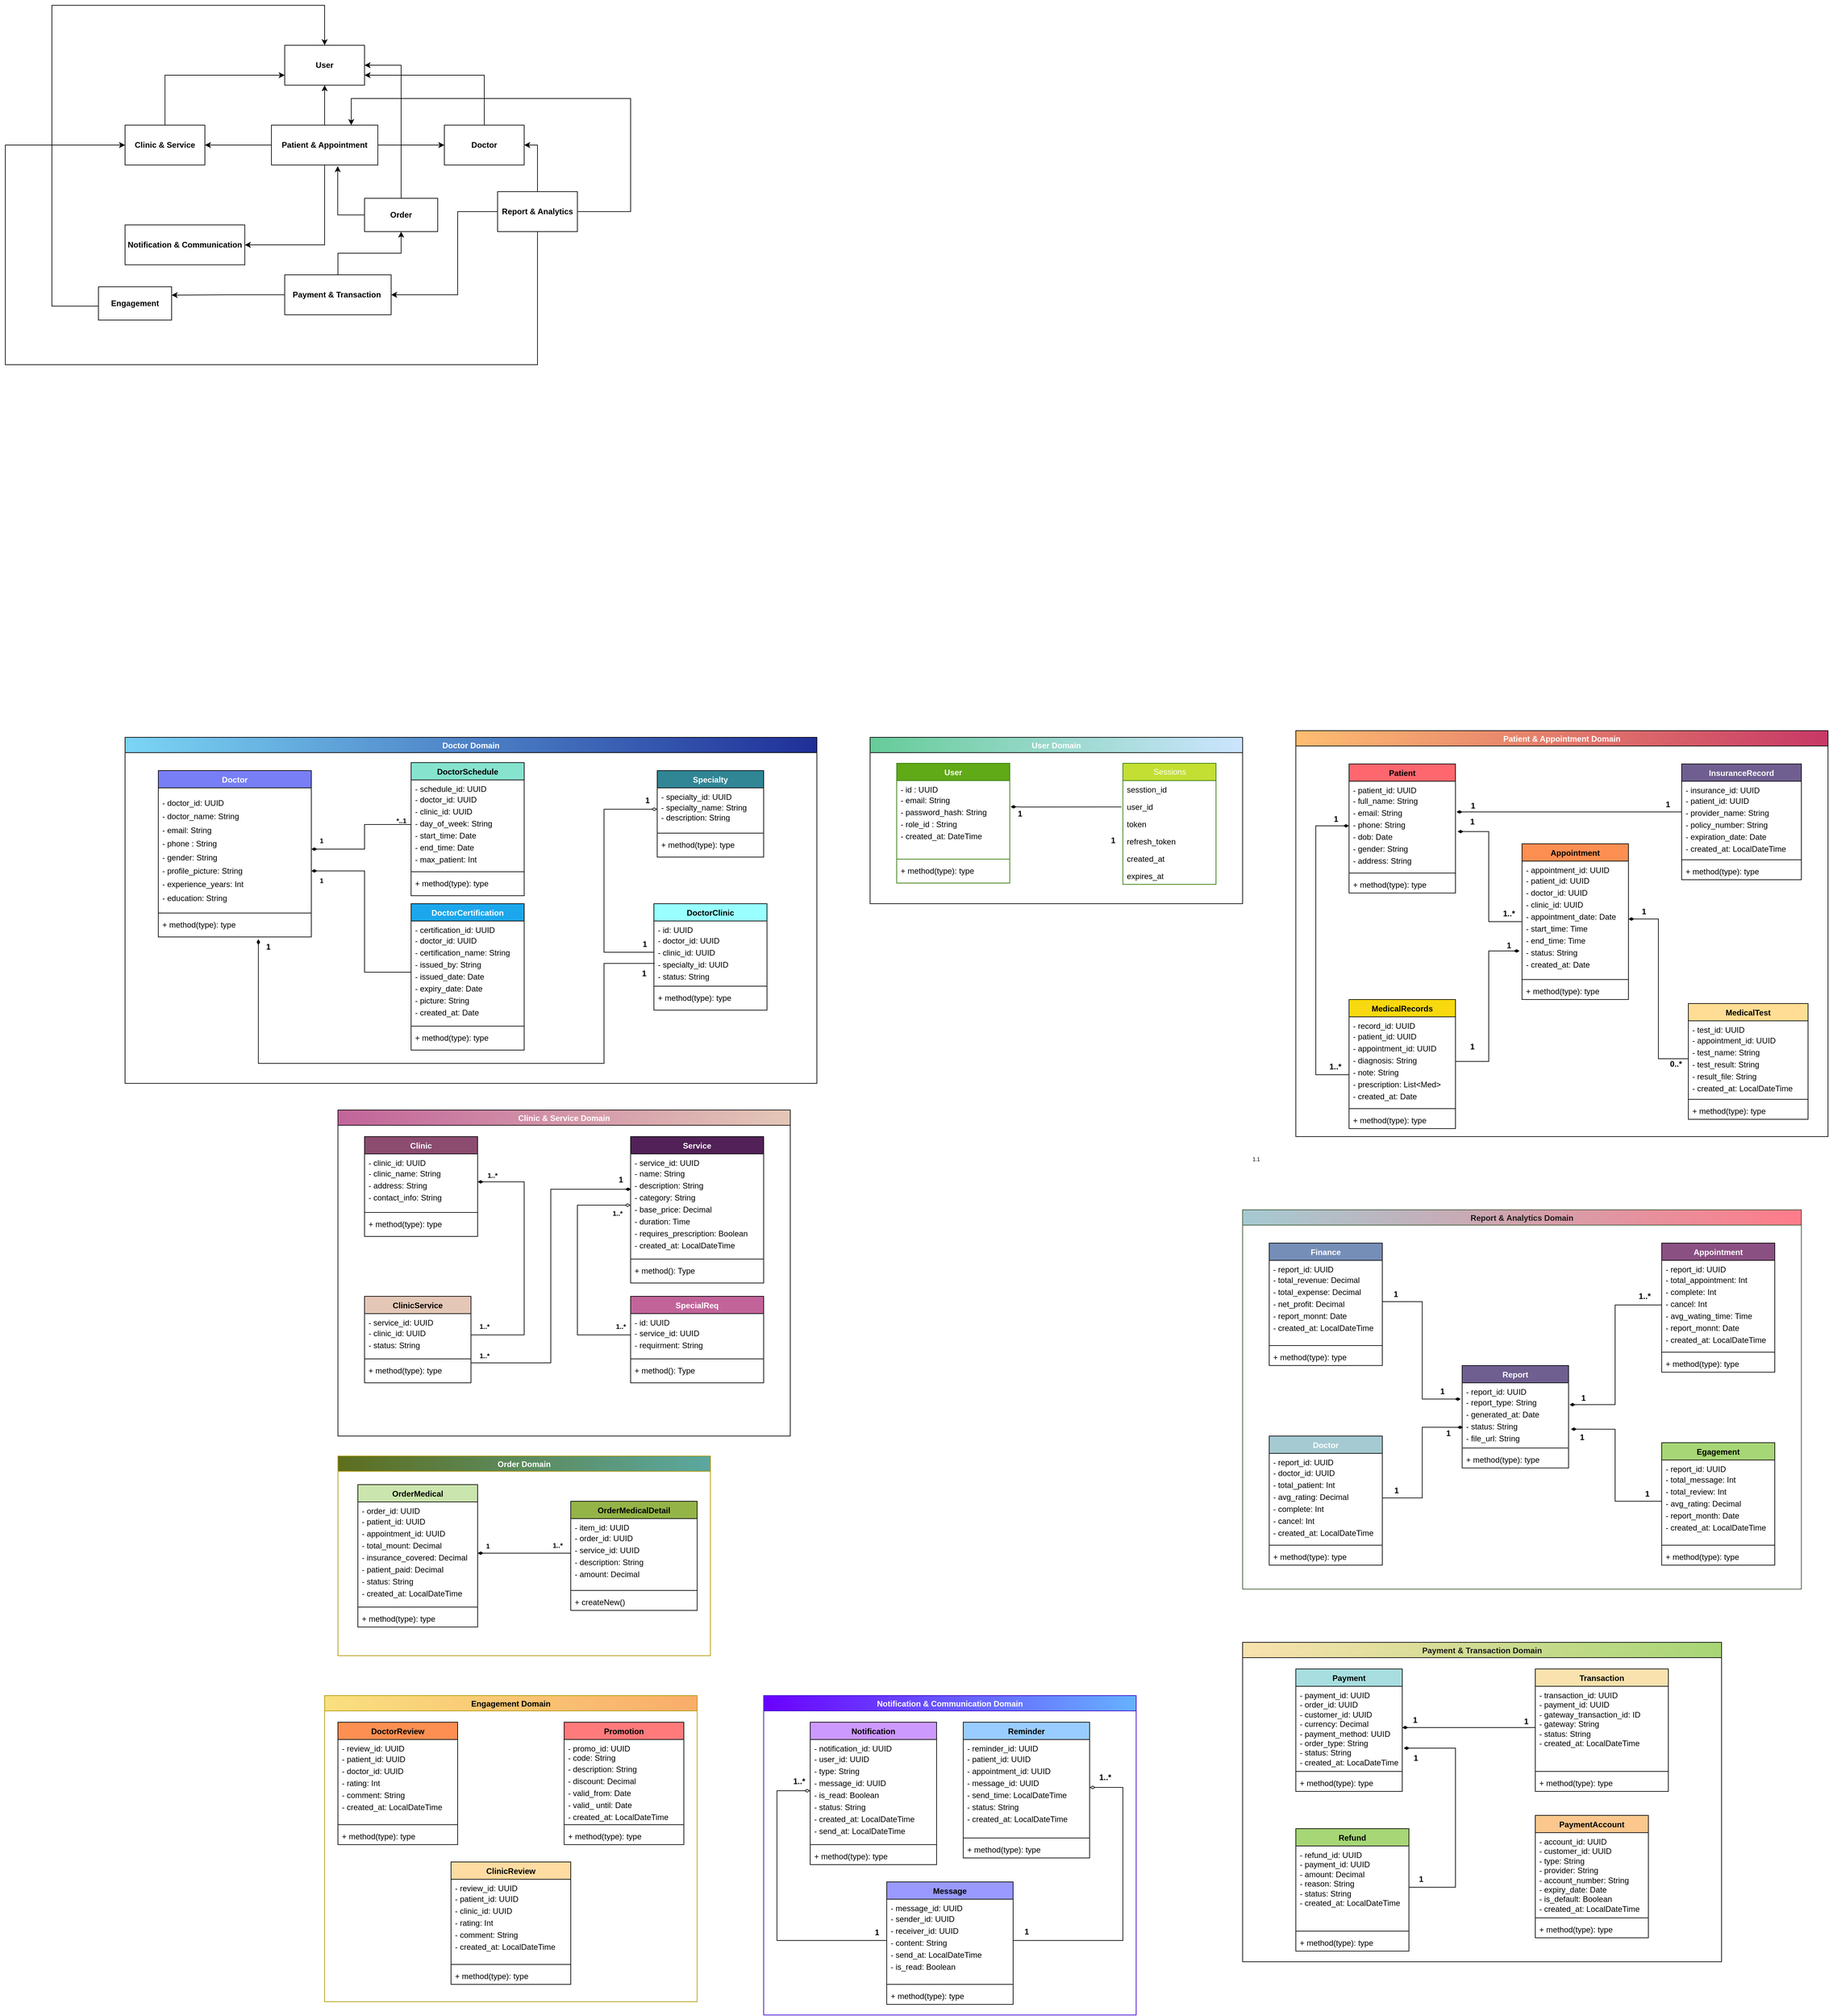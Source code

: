 <mxfile version="26.1.1">
  <diagram id="C5RBs43oDa-KdzZeNtuy" name="Page-1">
    <mxGraphModel dx="3235" dy="2787" grid="0" gridSize="10" guides="1" tooltips="1" connect="1" arrows="1" fold="1" page="0" pageScale="1" pageWidth="827" pageHeight="1169" background="none" math="0" shadow="0">
      <root>
        <mxCell id="WIyWlLk6GJQsqaUBKTNV-0" />
        <mxCell id="WIyWlLk6GJQsqaUBKTNV-1" parent="WIyWlLk6GJQsqaUBKTNV-0" />
        <mxCell id="tyhHwAGUwzgENfdq44B_-15" value="Clinic &amp; Service Domain" style="swimlane;fillColor=#C2649A;fontColor=#ffffff;strokeColor=default;gradientColor=#E4C7B7;gradientDirection=east;" parent="WIyWlLk6GJQsqaUBKTNV-1" vertex="1">
          <mxGeometry x="-1320" y="40" width="680" height="490" as="geometry" />
        </mxCell>
        <mxCell id="_c8T0iSsk1O59hJWEpYx-27" value="&lt;font color=&quot;#ffffff&quot;&gt;Clinic&lt;/font&gt;" style="swimlane;fontStyle=1;align=center;verticalAlign=top;childLayout=stackLayout;horizontal=1;startSize=26;horizontalStack=0;resizeParent=1;resizeParentMax=0;resizeLast=0;collapsible=1;marginBottom=0;whiteSpace=wrap;html=1;spacingLeft=4;spacingRight=4;fontFamily=Helvetica;fontSize=12;fontColor=default;fillColor=#8B4C70;gradientColor=none;" parent="tyhHwAGUwzgENfdq44B_-15" vertex="1">
          <mxGeometry x="40" y="40" width="170" height="150" as="geometry" />
        </mxCell>
        <mxCell id="_c8T0iSsk1O59hJWEpYx-28" value="-&amp;nbsp;&lt;span style=&quot;background-color: initial;&quot;&gt;clinic_id: UUID&lt;/span&gt;&lt;div style=&quot;line-height: 150%;&quot;&gt;- clinic_name: String&lt;br&gt;&lt;div style=&quot;line-height: 150%;&quot;&gt;- address: String&lt;/div&gt;&lt;/div&gt;&lt;div style=&quot;line-height: 150%;&quot;&gt;- contact_info: String&lt;/div&gt;" style="text;strokeColor=none;fillColor=none;align=left;verticalAlign=top;spacingLeft=4;spacingRight=4;overflow=hidden;rotatable=0;points=[[0,0.5],[1,0.5]];portConstraint=eastwest;whiteSpace=wrap;html=1;fontFamily=Helvetica;fontSize=12;fontColor=default;" parent="_c8T0iSsk1O59hJWEpYx-27" vertex="1">
          <mxGeometry y="26" width="170" height="84" as="geometry" />
        </mxCell>
        <mxCell id="_c8T0iSsk1O59hJWEpYx-29" value="" style="line;strokeWidth=1;fillColor=none;align=left;verticalAlign=middle;spacingTop=-1;spacingLeft=3;spacingRight=3;rotatable=0;labelPosition=right;points=[];portConstraint=eastwest;strokeColor=inherit;fontFamily=Helvetica;fontSize=12;fontColor=default;" parent="_c8T0iSsk1O59hJWEpYx-27" vertex="1">
          <mxGeometry y="110" width="170" height="8" as="geometry" />
        </mxCell>
        <mxCell id="_c8T0iSsk1O59hJWEpYx-30" value="+ method(type): type" style="text;strokeColor=none;fillColor=none;align=left;verticalAlign=top;spacingLeft=4;spacingRight=4;overflow=hidden;rotatable=0;points=[[0,0.5],[1,0.5]];portConstraint=eastwest;whiteSpace=wrap;html=1;fontFamily=Helvetica;fontSize=12;fontColor=default;" parent="_c8T0iSsk1O59hJWEpYx-27" vertex="1">
          <mxGeometry y="118" width="170" height="32" as="geometry" />
        </mxCell>
        <mxCell id="_c8T0iSsk1O59hJWEpYx-35" value="ClinicService" style="swimlane;fontStyle=1;align=center;verticalAlign=top;childLayout=stackLayout;horizontal=1;startSize=26;horizontalStack=0;resizeParent=1;resizeParentMax=0;resizeLast=0;collapsible=1;marginBottom=0;whiteSpace=wrap;html=1;spacingLeft=4;spacingRight=4;fontFamily=Helvetica;fontSize=12;fontColor=default;fillColor=#E4C7B7;gradientColor=none;" parent="tyhHwAGUwzgENfdq44B_-15" vertex="1">
          <mxGeometry x="40" y="280" width="160" height="130" as="geometry" />
        </mxCell>
        <mxCell id="_c8T0iSsk1O59hJWEpYx-36" value="- service_id: UUID&lt;div style=&quot;line-height: 150%;&quot;&gt;- clinic_id: UUID&lt;/div&gt;&lt;div style=&quot;line-height: 150%;&quot;&gt;- status: String&lt;/div&gt;" style="text;strokeColor=none;fillColor=none;align=left;verticalAlign=top;spacingLeft=4;spacingRight=4;overflow=hidden;rotatable=0;points=[[0,0.5],[1,0.5]];portConstraint=eastwest;whiteSpace=wrap;html=1;fontFamily=Helvetica;fontSize=12;fontColor=default;" parent="_c8T0iSsk1O59hJWEpYx-35" vertex="1">
          <mxGeometry y="26" width="160" height="64" as="geometry" />
        </mxCell>
        <mxCell id="_c8T0iSsk1O59hJWEpYx-37" value="" style="line;strokeWidth=1;fillColor=none;align=left;verticalAlign=middle;spacingTop=-1;spacingLeft=3;spacingRight=3;rotatable=0;labelPosition=right;points=[];portConstraint=eastwest;strokeColor=inherit;fontFamily=Helvetica;fontSize=12;fontColor=default;" parent="_c8T0iSsk1O59hJWEpYx-35" vertex="1">
          <mxGeometry y="90" width="160" height="8" as="geometry" />
        </mxCell>
        <mxCell id="_c8T0iSsk1O59hJWEpYx-38" value="+ method(type): type" style="text;strokeColor=none;fillColor=none;align=left;verticalAlign=top;spacingLeft=4;spacingRight=4;overflow=hidden;rotatable=0;points=[[0,0.5],[1,0.5]];portConstraint=eastwest;whiteSpace=wrap;html=1;fontFamily=Helvetica;fontSize=12;fontColor=default;" parent="_c8T0iSsk1O59hJWEpYx-35" vertex="1">
          <mxGeometry y="98" width="160" height="32" as="geometry" />
        </mxCell>
        <mxCell id="CLGS5sQfAzAEghAPYv3J-125" value="&lt;font color=&quot;#ffffff&quot;&gt;Service&lt;/font&gt;" style="swimlane;fontStyle=1;align=center;verticalAlign=top;childLayout=stackLayout;horizontal=1;startSize=26;horizontalStack=0;resizeParent=1;resizeParentMax=0;resizeLast=0;collapsible=1;marginBottom=0;whiteSpace=wrap;html=1;spacingLeft=4;spacingRight=4;fontFamily=Helvetica;fontSize=12;fontColor=default;fillColor=#522157;gradientColor=none;" parent="tyhHwAGUwzgENfdq44B_-15" vertex="1">
          <mxGeometry x="440" y="40" width="200" height="220" as="geometry" />
        </mxCell>
        <mxCell id="CLGS5sQfAzAEghAPYv3J-126" value="- service_id: UUID&lt;div style=&quot;line-height: 150%;&quot;&gt;- name: String&lt;/div&gt;&lt;div style=&quot;line-height: 150%;&quot;&gt;- description: String&lt;/div&gt;&lt;div style=&quot;line-height: 150%;&quot;&gt;- category: String&lt;/div&gt;&lt;div style=&quot;line-height: 150%;&quot;&gt;- base_price: Decimal&lt;/div&gt;&lt;div style=&quot;line-height: 150%;&quot;&gt;- duration: Time&lt;/div&gt;&lt;div style=&quot;line-height: 150%;&quot;&gt;- requires_prescription: Boolean&lt;/div&gt;&lt;div style=&quot;line-height: 150%;&quot;&gt;- created_at: LocalDateTime&lt;/div&gt;" style="text;strokeColor=none;fillColor=none;align=left;verticalAlign=top;spacingLeft=4;spacingRight=4;overflow=hidden;rotatable=0;points=[[0,0.5],[1,0.5]];portConstraint=eastwest;whiteSpace=wrap;html=1;fontFamily=Helvetica;fontSize=12;fontColor=default;" parent="CLGS5sQfAzAEghAPYv3J-125" vertex="1">
          <mxGeometry y="26" width="200" height="154" as="geometry" />
        </mxCell>
        <mxCell id="CLGS5sQfAzAEghAPYv3J-127" value="" style="line;strokeWidth=1;fillColor=none;align=left;verticalAlign=middle;spacingTop=-1;spacingLeft=3;spacingRight=3;rotatable=0;labelPosition=right;points=[];portConstraint=eastwest;strokeColor=inherit;fontFamily=Helvetica;fontSize=12;fontColor=default;" parent="CLGS5sQfAzAEghAPYv3J-125" vertex="1">
          <mxGeometry y="180" width="200" height="8" as="geometry" />
        </mxCell>
        <mxCell id="CLGS5sQfAzAEghAPYv3J-128" value="+ method(): Type" style="text;strokeColor=none;fillColor=none;align=left;verticalAlign=top;spacingLeft=4;spacingRight=4;overflow=hidden;rotatable=0;points=[[0,0.5],[1,0.5]];portConstraint=eastwest;whiteSpace=wrap;html=1;fontFamily=Helvetica;fontSize=12;fontColor=default;" parent="CLGS5sQfAzAEghAPYv3J-125" vertex="1">
          <mxGeometry y="188" width="200" height="32" as="geometry" />
        </mxCell>
        <mxCell id="CLGS5sQfAzAEghAPYv3J-129" value="&lt;font color=&quot;#ffffff&quot;&gt;SpecialReq&lt;/font&gt;" style="swimlane;fontStyle=1;align=center;verticalAlign=top;childLayout=stackLayout;horizontal=1;startSize=26;horizontalStack=0;resizeParent=1;resizeParentMax=0;resizeLast=0;collapsible=1;marginBottom=0;whiteSpace=wrap;html=1;spacingLeft=4;spacingRight=4;fontFamily=Helvetica;fontSize=12;fontColor=default;fillColor=#C2649A;gradientColor=none;" parent="tyhHwAGUwzgENfdq44B_-15" vertex="1">
          <mxGeometry x="440" y="280" width="200" height="130" as="geometry" />
        </mxCell>
        <mxCell id="CLGS5sQfAzAEghAPYv3J-130" value="- id: UUID&lt;div style=&quot;line-height: 150%;&quot;&gt;- service_id: UUID&lt;/div&gt;&lt;div style=&quot;line-height: 150%;&quot;&gt;- requirment: String&lt;/div&gt;" style="text;strokeColor=none;fillColor=none;align=left;verticalAlign=top;spacingLeft=4;spacingRight=4;overflow=hidden;rotatable=0;points=[[0,0.5],[1,0.5]];portConstraint=eastwest;whiteSpace=wrap;html=1;fontFamily=Helvetica;fontSize=12;fontColor=default;" parent="CLGS5sQfAzAEghAPYv3J-129" vertex="1">
          <mxGeometry y="26" width="200" height="64" as="geometry" />
        </mxCell>
        <mxCell id="CLGS5sQfAzAEghAPYv3J-131" value="" style="line;strokeWidth=1;fillColor=none;align=left;verticalAlign=middle;spacingTop=-1;spacingLeft=3;spacingRight=3;rotatable=0;labelPosition=right;points=[];portConstraint=eastwest;strokeColor=inherit;fontFamily=Helvetica;fontSize=12;fontColor=default;" parent="CLGS5sQfAzAEghAPYv3J-129" vertex="1">
          <mxGeometry y="90" width="200" height="8" as="geometry" />
        </mxCell>
        <mxCell id="CLGS5sQfAzAEghAPYv3J-132" value="+ method(): Type" style="text;strokeColor=none;fillColor=none;align=left;verticalAlign=top;spacingLeft=4;spacingRight=4;overflow=hidden;rotatable=0;points=[[0,0.5],[1,0.5]];portConstraint=eastwest;whiteSpace=wrap;html=1;fontFamily=Helvetica;fontSize=12;fontColor=default;" parent="CLGS5sQfAzAEghAPYv3J-129" vertex="1">
          <mxGeometry y="98" width="200" height="32" as="geometry" />
        </mxCell>
        <mxCell id="vcPwZGwHWy6HuljdFSV1-45" style="edgeStyle=orthogonalEdgeStyle;rounded=0;orthogonalLoop=1;jettySize=auto;html=1;exitX=0;exitY=0.5;exitDx=0;exitDy=0;entryX=0;entryY=0.5;entryDx=0;entryDy=0;endArrow=diamondThin;endFill=0;" parent="tyhHwAGUwzgENfdq44B_-15" source="CLGS5sQfAzAEghAPYv3J-130" target="CLGS5sQfAzAEghAPYv3J-126" edge="1">
          <mxGeometry relative="1" as="geometry">
            <Array as="points">
              <mxPoint x="360" y="338" />
              <mxPoint x="360" y="143" />
            </Array>
          </mxGeometry>
        </mxCell>
        <mxCell id="vcPwZGwHWy6HuljdFSV1-49" style="edgeStyle=orthogonalEdgeStyle;rounded=0;orthogonalLoop=1;jettySize=auto;html=1;exitX=1;exitY=0.5;exitDx=0;exitDy=0;entryX=0.003;entryY=0.345;entryDx=0;entryDy=0;entryPerimeter=0;endArrow=diamondThin;endFill=1;" parent="tyhHwAGUwzgENfdq44B_-15" source="_c8T0iSsk1O59hJWEpYx-36" target="CLGS5sQfAzAEghAPYv3J-126" edge="1">
          <mxGeometry relative="1" as="geometry">
            <Array as="points">
              <mxPoint x="200" y="380" />
              <mxPoint x="320" y="380" />
              <mxPoint x="320" y="119" />
            </Array>
          </mxGeometry>
        </mxCell>
        <mxCell id="vcPwZGwHWy6HuljdFSV1-50" style="edgeStyle=orthogonalEdgeStyle;rounded=0;orthogonalLoop=1;jettySize=auto;html=1;exitX=1;exitY=0.5;exitDx=0;exitDy=0;entryX=1;entryY=0.5;entryDx=0;entryDy=0;endArrow=diamondThin;endFill=1;" parent="tyhHwAGUwzgENfdq44B_-15" source="_c8T0iSsk1O59hJWEpYx-36" target="_c8T0iSsk1O59hJWEpYx-28" edge="1">
          <mxGeometry relative="1" as="geometry">
            <Array as="points">
              <mxPoint x="280" y="338" />
              <mxPoint x="280" y="108" />
            </Array>
          </mxGeometry>
        </mxCell>
        <mxCell id="vcPwZGwHWy6HuljdFSV1-4" value="&lt;span style=&quot;font-size: 10px;&quot;&gt;&lt;b&gt;1..*&lt;/b&gt;&lt;/span&gt;" style="text;html=1;align=center;verticalAlign=middle;resizable=0;points=[];autosize=1;strokeColor=none;fillColor=none;" parent="tyhHwAGUwzgENfdq44B_-15" vertex="1">
          <mxGeometry x="200" y="310" width="40" height="30" as="geometry" />
        </mxCell>
        <mxCell id="vcPwZGwHWy6HuljdFSV1-55" value="&lt;span style=&quot;font-size: 10px;&quot;&gt;&lt;b&gt;1..*&lt;/b&gt;&lt;/span&gt;" style="text;html=1;align=center;verticalAlign=middle;resizable=0;points=[];autosize=1;strokeColor=none;fillColor=none;" parent="tyhHwAGUwzgENfdq44B_-15" vertex="1">
          <mxGeometry x="212" y="83" width="40" height="30" as="geometry" />
        </mxCell>
        <mxCell id="vcPwZGwHWy6HuljdFSV1-57" value="&lt;span style=&quot;font-size: 10px;&quot;&gt;&lt;b&gt;1..*&lt;/b&gt;&lt;/span&gt;" style="text;html=1;align=center;verticalAlign=middle;resizable=0;points=[];autosize=1;strokeColor=none;fillColor=none;" parent="tyhHwAGUwzgENfdq44B_-15" vertex="1">
          <mxGeometry x="200" y="354" width="40" height="30" as="geometry" />
        </mxCell>
        <mxCell id="vcPwZGwHWy6HuljdFSV1-58" value="&lt;b&gt;1&lt;/b&gt;" style="text;html=1;align=center;verticalAlign=middle;resizable=0;points=[];autosize=1;strokeColor=none;fillColor=none;" parent="tyhHwAGUwzgENfdq44B_-15" vertex="1">
          <mxGeometry x="410" y="90" width="30" height="30" as="geometry" />
        </mxCell>
        <mxCell id="vcPwZGwHWy6HuljdFSV1-61" value="&lt;span style=&quot;font-size: 10px;&quot;&gt;&lt;b&gt;1..*&lt;/b&gt;&lt;/span&gt;" style="text;html=1;align=center;verticalAlign=middle;resizable=0;points=[];autosize=1;strokeColor=none;fillColor=none;" parent="tyhHwAGUwzgENfdq44B_-15" vertex="1">
          <mxGeometry x="400" y="140" width="40" height="30" as="geometry" />
        </mxCell>
        <mxCell id="vcPwZGwHWy6HuljdFSV1-62" value="&lt;span style=&quot;font-size: 10px;&quot;&gt;&lt;b&gt;1..*&lt;/b&gt;&lt;/span&gt;" style="text;html=1;align=center;verticalAlign=middle;resizable=0;points=[];autosize=1;strokeColor=none;fillColor=none;" parent="tyhHwAGUwzgENfdq44B_-15" vertex="1">
          <mxGeometry x="405" y="310" width="40" height="30" as="geometry" />
        </mxCell>
        <mxCell id="tyhHwAGUwzgENfdq44B_-33" value="Patient &amp; Appointment Domain" style="swimlane;fillColor=#FFBD71;gradientColor=#C73866;gradientDirection=east;fontColor=#FFFFFF;swimlaneFillColor=none;" parent="WIyWlLk6GJQsqaUBKTNV-1" vertex="1">
          <mxGeometry x="120" y="-530" width="800" height="610" as="geometry" />
        </mxCell>
        <mxCell id="CLGS5sQfAzAEghAPYv3J-0" value="Patient" style="swimlane;fontStyle=1;align=center;verticalAlign=top;childLayout=stackLayout;horizontal=1;startSize=26;horizontalStack=0;resizeParent=1;resizeParentMax=0;resizeLast=0;collapsible=1;marginBottom=0;whiteSpace=wrap;html=1;fillColor=#FE676E;" parent="tyhHwAGUwzgENfdq44B_-33" vertex="1">
          <mxGeometry x="80" y="50" width="160" height="194" as="geometry" />
        </mxCell>
        <mxCell id="CLGS5sQfAzAEghAPYv3J-1" value="- patient_id: UUID&lt;div style=&quot;line-height: 150%;&quot;&gt;- full_name: String&lt;/div&gt;&lt;div style=&quot;line-height: 150%;&quot;&gt;- email: String&lt;/div&gt;&lt;div style=&quot;line-height: 150%;&quot;&gt;- phone: String&lt;/div&gt;&lt;div style=&quot;line-height: 150%;&quot;&gt;- dob: Date&lt;/div&gt;&lt;div style=&quot;line-height: 150%;&quot;&gt;- gender: String&lt;/div&gt;&lt;div style=&quot;line-height: 150%;&quot;&gt;- address: String&lt;/div&gt;" style="text;strokeColor=none;fillColor=none;align=left;verticalAlign=top;spacingLeft=4;spacingRight=4;overflow=hidden;rotatable=0;points=[[0,0.5],[1,0.5]];portConstraint=eastwest;whiteSpace=wrap;html=1;" parent="CLGS5sQfAzAEghAPYv3J-0" vertex="1">
          <mxGeometry y="26" width="160" height="134" as="geometry" />
        </mxCell>
        <mxCell id="CLGS5sQfAzAEghAPYv3J-2" value="" style="line;strokeWidth=1;fillColor=none;align=left;verticalAlign=middle;spacingTop=-1;spacingLeft=3;spacingRight=3;rotatable=0;labelPosition=right;points=[];portConstraint=eastwest;strokeColor=inherit;" parent="CLGS5sQfAzAEghAPYv3J-0" vertex="1">
          <mxGeometry y="160" width="160" height="8" as="geometry" />
        </mxCell>
        <mxCell id="CLGS5sQfAzAEghAPYv3J-3" value="+ method(type): type" style="text;strokeColor=none;fillColor=none;align=left;verticalAlign=top;spacingLeft=4;spacingRight=4;overflow=hidden;rotatable=0;points=[[0,0.5],[1,0.5]];portConstraint=eastwest;whiteSpace=wrap;html=1;" parent="CLGS5sQfAzAEghAPYv3J-0" vertex="1">
          <mxGeometry y="168" width="160" height="26" as="geometry" />
        </mxCell>
        <mxCell id="vcPwZGwHWy6HuljdFSV1-117" style="edgeStyle=orthogonalEdgeStyle;rounded=0;orthogonalLoop=1;jettySize=auto;html=1;entryX=1.02;entryY=0.564;entryDx=0;entryDy=0;entryPerimeter=0;endArrow=diamondThin;endFill=1;" parent="tyhHwAGUwzgENfdq44B_-33" source="CLGS5sQfAzAEghAPYv3J-4" target="CLGS5sQfAzAEghAPYv3J-1" edge="1">
          <mxGeometry relative="1" as="geometry">
            <mxPoint x="260" y="247" as="targetPoint" />
          </mxGeometry>
        </mxCell>
        <mxCell id="CLGS5sQfAzAEghAPYv3J-4" value="Appointment" style="swimlane;fontStyle=1;align=center;verticalAlign=top;childLayout=stackLayout;horizontal=1;startSize=26;horizontalStack=0;resizeParent=1;resizeParentMax=0;resizeLast=0;collapsible=1;marginBottom=0;whiteSpace=wrap;html=1;fillColor=#FD8F52;" parent="tyhHwAGUwzgENfdq44B_-33" vertex="1">
          <mxGeometry x="340" y="170" width="160" height="234" as="geometry" />
        </mxCell>
        <mxCell id="CLGS5sQfAzAEghAPYv3J-5" value="- appointment_id: UUID&lt;div style=&quot;line-height: 150%;&quot;&gt;- patient_id: UUID&lt;/div&gt;&lt;div style=&quot;line-height: 150%;&quot;&gt;- doctor_id: UUID&lt;/div&gt;&lt;div style=&quot;line-height: 150%;&quot;&gt;- clinic_id: UUID&lt;/div&gt;&lt;div style=&quot;line-height: 150%;&quot;&gt;- appointment_date: Date&lt;/div&gt;&lt;div style=&quot;line-height: 150%;&quot;&gt;- start_time: Time&lt;/div&gt;&lt;div style=&quot;line-height: 150%;&quot;&gt;- end_time: Time&lt;/div&gt;&lt;div style=&quot;line-height: 150%;&quot;&gt;- status: String&lt;/div&gt;&lt;div style=&quot;line-height: 150%;&quot;&gt;- created_at: Date&lt;/div&gt;" style="text;strokeColor=none;fillColor=none;align=left;verticalAlign=top;spacingLeft=4;spacingRight=4;overflow=hidden;rotatable=0;points=[[0,0.5],[1,0.5]];portConstraint=eastwest;whiteSpace=wrap;html=1;" parent="CLGS5sQfAzAEghAPYv3J-4" vertex="1">
          <mxGeometry y="26" width="160" height="174" as="geometry" />
        </mxCell>
        <mxCell id="CLGS5sQfAzAEghAPYv3J-6" value="" style="line;strokeWidth=1;fillColor=none;align=left;verticalAlign=middle;spacingTop=-1;spacingLeft=3;spacingRight=3;rotatable=0;labelPosition=right;points=[];portConstraint=eastwest;strokeColor=inherit;" parent="CLGS5sQfAzAEghAPYv3J-4" vertex="1">
          <mxGeometry y="200" width="160" height="8" as="geometry" />
        </mxCell>
        <mxCell id="CLGS5sQfAzAEghAPYv3J-7" value="+ method(type): type" style="text;strokeColor=none;fillColor=none;align=left;verticalAlign=top;spacingLeft=4;spacingRight=4;overflow=hidden;rotatable=0;points=[[0,0.5],[1,0.5]];portConstraint=eastwest;whiteSpace=wrap;html=1;" parent="CLGS5sQfAzAEghAPYv3J-4" vertex="1">
          <mxGeometry y="208" width="160" height="26" as="geometry" />
        </mxCell>
        <mxCell id="CLGS5sQfAzAEghAPYv3J-12" value="MedicalRecords" style="swimlane;fontStyle=1;align=center;verticalAlign=top;childLayout=stackLayout;horizontal=1;startSize=26;horizontalStack=0;resizeParent=1;resizeParentMax=0;resizeLast=0;collapsible=1;marginBottom=0;whiteSpace=wrap;html=1;fillColor=#F8D90F;" parent="tyhHwAGUwzgENfdq44B_-33" vertex="1">
          <mxGeometry x="80" y="404" width="160" height="194" as="geometry" />
        </mxCell>
        <mxCell id="CLGS5sQfAzAEghAPYv3J-13" value="- record_id: UUID&lt;div style=&quot;line-height: 150%;&quot;&gt;- patient_id: UUID&lt;/div&gt;&lt;div style=&quot;line-height: 150%;&quot;&gt;- appointment_id: UUID&lt;/div&gt;&lt;div style=&quot;line-height: 150%;&quot;&gt;- diagnosis: String&lt;/div&gt;&lt;div style=&quot;line-height: 150%;&quot;&gt;- note: String&lt;/div&gt;&lt;div style=&quot;line-height: 150%;&quot;&gt;&lt;span style=&quot;background-color: initial;&quot;&gt;- prescription: List&amp;lt;Med&amp;gt;&lt;/span&gt;&lt;br&gt;&lt;/div&gt;&lt;div style=&quot;line-height: 150%;&quot;&gt;&lt;span style=&quot;background-color: initial;&quot;&gt;- created_at: Date&lt;/span&gt;&lt;/div&gt;" style="text;strokeColor=none;fillColor=none;align=left;verticalAlign=top;spacingLeft=4;spacingRight=4;overflow=hidden;rotatable=0;points=[[0,0.5],[1,0.5]];portConstraint=eastwest;whiteSpace=wrap;html=1;" parent="CLGS5sQfAzAEghAPYv3J-12" vertex="1">
          <mxGeometry y="26" width="160" height="134" as="geometry" />
        </mxCell>
        <mxCell id="CLGS5sQfAzAEghAPYv3J-14" value="" style="line;strokeWidth=1;fillColor=none;align=left;verticalAlign=middle;spacingTop=-1;spacingLeft=3;spacingRight=3;rotatable=0;labelPosition=right;points=[];portConstraint=eastwest;strokeColor=inherit;" parent="CLGS5sQfAzAEghAPYv3J-12" vertex="1">
          <mxGeometry y="160" width="160" height="8" as="geometry" />
        </mxCell>
        <mxCell id="CLGS5sQfAzAEghAPYv3J-15" value="+ method(type): type" style="text;strokeColor=none;fillColor=none;align=left;verticalAlign=top;spacingLeft=4;spacingRight=4;overflow=hidden;rotatable=0;points=[[0,0.5],[1,0.5]];portConstraint=eastwest;whiteSpace=wrap;html=1;" parent="CLGS5sQfAzAEghAPYv3J-12" vertex="1">
          <mxGeometry y="168" width="160" height="26" as="geometry" />
        </mxCell>
        <mxCell id="CLGS5sQfAzAEghAPYv3J-16" value="MedicalTest" style="swimlane;fontStyle=1;align=center;verticalAlign=top;childLayout=stackLayout;horizontal=1;startSize=26;horizontalStack=0;resizeParent=1;resizeParentMax=0;resizeLast=0;collapsible=1;marginBottom=0;whiteSpace=wrap;html=1;fillColor=#FFDD94;" parent="tyhHwAGUwzgENfdq44B_-33" vertex="1">
          <mxGeometry x="590" y="410" width="180" height="174" as="geometry" />
        </mxCell>
        <mxCell id="CLGS5sQfAzAEghAPYv3J-17" value="- test_id: UUID&lt;div style=&quot;line-height: 150%;&quot;&gt;&lt;span style=&quot;background-color: initial;&quot;&gt;- appointment_id: UUID&lt;/span&gt;&lt;br&gt;&lt;/div&gt;&lt;div style=&quot;line-height: 150%;&quot;&gt;- test_name: String&lt;/div&gt;&lt;div style=&quot;line-height: 150%;&quot;&gt;- test_result: String&lt;/div&gt;&lt;div style=&quot;line-height: 150%;&quot;&gt;- result_file: String&lt;/div&gt;&lt;div style=&quot;line-height: 150%;&quot;&gt;- created_at: LocalDateTime&lt;span style=&quot;white-space: pre;&quot;&gt;&#x9;&lt;/span&gt;&lt;/div&gt;" style="text;strokeColor=none;fillColor=none;align=left;verticalAlign=top;spacingLeft=4;spacingRight=4;overflow=hidden;rotatable=0;points=[[0,0.5],[1,0.5]];portConstraint=eastwest;whiteSpace=wrap;html=1;" parent="CLGS5sQfAzAEghAPYv3J-16" vertex="1">
          <mxGeometry y="26" width="180" height="114" as="geometry" />
        </mxCell>
        <mxCell id="CLGS5sQfAzAEghAPYv3J-18" value="" style="line;strokeWidth=1;fillColor=none;align=left;verticalAlign=middle;spacingTop=-1;spacingLeft=3;spacingRight=3;rotatable=0;labelPosition=right;points=[];portConstraint=eastwest;strokeColor=inherit;" parent="CLGS5sQfAzAEghAPYv3J-16" vertex="1">
          <mxGeometry y="140" width="180" height="8" as="geometry" />
        </mxCell>
        <mxCell id="CLGS5sQfAzAEghAPYv3J-19" value="+ method(type): type" style="text;strokeColor=none;fillColor=none;align=left;verticalAlign=top;spacingLeft=4;spacingRight=4;overflow=hidden;rotatable=0;points=[[0,0.5],[1,0.5]];portConstraint=eastwest;whiteSpace=wrap;html=1;" parent="CLGS5sQfAzAEghAPYv3J-16" vertex="1">
          <mxGeometry y="148" width="180" height="26" as="geometry" />
        </mxCell>
        <mxCell id="CLGS5sQfAzAEghAPYv3J-37" value="&lt;font color=&quot;#ffffff&quot;&gt;InsuranceRecord&lt;/font&gt;" style="swimlane;fontStyle=1;align=center;verticalAlign=top;childLayout=stackLayout;horizontal=1;startSize=26;horizontalStack=0;resizeParent=1;resizeParentMax=0;resizeLast=0;collapsible=1;marginBottom=0;whiteSpace=wrap;html=1;fillColor=#6F5F90;" parent="tyhHwAGUwzgENfdq44B_-33" vertex="1">
          <mxGeometry x="580" y="50" width="180" height="174" as="geometry" />
        </mxCell>
        <mxCell id="CLGS5sQfAzAEghAPYv3J-38" value="- insurance_id: UUID&lt;div style=&quot;line-height: 150%;&quot;&gt;- patient_id: UUID&lt;/div&gt;&lt;div style=&quot;line-height: 150%;&quot;&gt;- provider_name: String&lt;/div&gt;&lt;div style=&quot;line-height: 150%;&quot;&gt;- policy_number: String&lt;/div&gt;&lt;div style=&quot;line-height: 150%;&quot;&gt;- expiration_date: Date&lt;/div&gt;&lt;div style=&quot;line-height: 150%;&quot;&gt;- created_at: LocalDateTime&lt;/div&gt;&lt;div style=&quot;line-height: 150%;&quot;&gt;&lt;br&gt;&lt;/div&gt;" style="text;strokeColor=none;fillColor=none;align=left;verticalAlign=top;spacingLeft=4;spacingRight=4;overflow=hidden;rotatable=0;points=[[0,0.5],[1,0.5]];portConstraint=eastwest;whiteSpace=wrap;html=1;" parent="CLGS5sQfAzAEghAPYv3J-37" vertex="1">
          <mxGeometry y="26" width="180" height="114" as="geometry" />
        </mxCell>
        <mxCell id="CLGS5sQfAzAEghAPYv3J-39" value="" style="line;strokeWidth=1;fillColor=none;align=left;verticalAlign=middle;spacingTop=-1;spacingLeft=3;spacingRight=3;rotatable=0;labelPosition=right;points=[];portConstraint=eastwest;strokeColor=inherit;" parent="CLGS5sQfAzAEghAPYv3J-37" vertex="1">
          <mxGeometry y="140" width="180" height="8" as="geometry" />
        </mxCell>
        <mxCell id="CLGS5sQfAzAEghAPYv3J-40" value="+ method(type): type" style="text;strokeColor=none;fillColor=none;align=left;verticalAlign=top;spacingLeft=4;spacingRight=4;overflow=hidden;rotatable=0;points=[[0,0.5],[1,0.5]];portConstraint=eastwest;whiteSpace=wrap;html=1;" parent="CLGS5sQfAzAEghAPYv3J-37" vertex="1">
          <mxGeometry y="148" width="180" height="26" as="geometry" />
        </mxCell>
        <mxCell id="vcPwZGwHWy6HuljdFSV1-119" style="edgeStyle=orthogonalEdgeStyle;rounded=0;orthogonalLoop=1;jettySize=auto;html=1;exitX=0;exitY=0.5;exitDx=0;exitDy=0;entryX=1.01;entryY=0.344;entryDx=0;entryDy=0;entryPerimeter=0;endArrow=diamondThin;endFill=1;" parent="tyhHwAGUwzgENfdq44B_-33" source="CLGS5sQfAzAEghAPYv3J-38" target="CLGS5sQfAzAEghAPYv3J-1" edge="1">
          <mxGeometry relative="1" as="geometry">
            <Array as="points">
              <mxPoint x="580" y="122" />
            </Array>
          </mxGeometry>
        </mxCell>
        <mxCell id="vcPwZGwHWy6HuljdFSV1-120" style="edgeStyle=orthogonalEdgeStyle;rounded=0;orthogonalLoop=1;jettySize=auto;html=1;exitX=0;exitY=0.5;exitDx=0;exitDy=0;entryX=0;entryY=0.5;entryDx=0;entryDy=0;endArrow=diamondThin;endFill=1;" parent="tyhHwAGUwzgENfdq44B_-33" source="CLGS5sQfAzAEghAPYv3J-13" target="CLGS5sQfAzAEghAPYv3J-1" edge="1">
          <mxGeometry relative="1" as="geometry">
            <Array as="points">
              <mxPoint x="30" y="517" />
              <mxPoint x="30" y="143" />
            </Array>
          </mxGeometry>
        </mxCell>
        <mxCell id="vcPwZGwHWy6HuljdFSV1-121" style="edgeStyle=orthogonalEdgeStyle;rounded=0;orthogonalLoop=1;jettySize=auto;html=1;entryX=1;entryY=0.5;entryDx=0;entryDy=0;endArrow=diamondThin;endFill=1;" parent="tyhHwAGUwzgENfdq44B_-33" source="CLGS5sQfAzAEghAPYv3J-17" target="CLGS5sQfAzAEghAPYv3J-5" edge="1">
          <mxGeometry relative="1" as="geometry" />
        </mxCell>
        <mxCell id="vcPwZGwHWy6HuljdFSV1-122" style="edgeStyle=orthogonalEdgeStyle;rounded=0;orthogonalLoop=1;jettySize=auto;html=1;exitX=1;exitY=0.5;exitDx=0;exitDy=0;entryX=-0.023;entryY=0.776;entryDx=0;entryDy=0;entryPerimeter=0;endArrow=diamondThin;endFill=1;" parent="tyhHwAGUwzgENfdq44B_-33" source="CLGS5sQfAzAEghAPYv3J-13" target="CLGS5sQfAzAEghAPYv3J-5" edge="1">
          <mxGeometry relative="1" as="geometry" />
        </mxCell>
        <mxCell id="vcPwZGwHWy6HuljdFSV1-126" value="&lt;b&gt;1&lt;/b&gt;" style="text;html=1;align=center;verticalAlign=middle;resizable=0;points=[];autosize=1;strokeColor=none;fillColor=none;" parent="tyhHwAGUwzgENfdq44B_-33" vertex="1">
          <mxGeometry x="250" y="122" width="30" height="30" as="geometry" />
        </mxCell>
        <mxCell id="vcPwZGwHWy6HuljdFSV1-128" value="&lt;b&gt;1&lt;/b&gt;" style="text;html=1;align=center;verticalAlign=middle;resizable=0;points=[];autosize=1;strokeColor=none;fillColor=none;" parent="tyhHwAGUwzgENfdq44B_-33" vertex="1">
          <mxGeometry x="250" y="460" width="30" height="30" as="geometry" />
        </mxCell>
        <mxCell id="tyhHwAGUwzgENfdq44B_-68" value="Payment &amp; Transaction Domain" style="swimlane;fillColor=#F9E2AE;gradientColor=#A7D676;gradientDirection=east;fontColor=#1A1A1A;startSize=23;" parent="WIyWlLk6GJQsqaUBKTNV-1" vertex="1">
          <mxGeometry x="40" y="840" width="720" height="480" as="geometry" />
        </mxCell>
        <mxCell id="CLGS5sQfAzAEghAPYv3J-83" value="Payment" style="swimlane;fontStyle=1;align=center;verticalAlign=top;childLayout=stackLayout;horizontal=1;startSize=26;horizontalStack=0;resizeParent=1;resizeParentMax=0;resizeLast=0;collapsible=1;marginBottom=0;whiteSpace=wrap;html=1;fillColor=#A8DEE0;" parent="tyhHwAGUwzgENfdq44B_-68" vertex="1">
          <mxGeometry x="80" y="40" width="160" height="184" as="geometry" />
        </mxCell>
        <mxCell id="CLGS5sQfAzAEghAPYv3J-84" value="- payment_id: UUID&lt;div&gt;- order_id: UUID&lt;/div&gt;&lt;div&gt;- customer_id: UUID&lt;/div&gt;&lt;div&gt;- currency: Decimal&lt;/div&gt;&lt;div&gt;- payment_method: UUID&lt;/div&gt;&lt;div&gt;- order_type: String&lt;/div&gt;&lt;div&gt;- status: String&lt;/div&gt;&lt;div&gt;- created_at: LocaDateTime&lt;/div&gt;" style="text;strokeColor=none;fillColor=none;align=left;verticalAlign=top;spacingLeft=4;spacingRight=4;overflow=hidden;rotatable=0;points=[[0,0.5],[1,0.5]];portConstraint=eastwest;whiteSpace=wrap;html=1;" parent="CLGS5sQfAzAEghAPYv3J-83" vertex="1">
          <mxGeometry y="26" width="160" height="124" as="geometry" />
        </mxCell>
        <mxCell id="CLGS5sQfAzAEghAPYv3J-85" value="" style="line;strokeWidth=1;fillColor=none;align=left;verticalAlign=middle;spacingTop=-1;spacingLeft=3;spacingRight=3;rotatable=0;labelPosition=right;points=[];portConstraint=eastwest;strokeColor=inherit;" parent="CLGS5sQfAzAEghAPYv3J-83" vertex="1">
          <mxGeometry y="150" width="160" height="8" as="geometry" />
        </mxCell>
        <mxCell id="CLGS5sQfAzAEghAPYv3J-86" value="+ method(type): type" style="text;strokeColor=none;fillColor=none;align=left;verticalAlign=top;spacingLeft=4;spacingRight=4;overflow=hidden;rotatable=0;points=[[0,0.5],[1,0.5]];portConstraint=eastwest;whiteSpace=wrap;html=1;" parent="CLGS5sQfAzAEghAPYv3J-83" vertex="1">
          <mxGeometry y="158" width="160" height="26" as="geometry" />
        </mxCell>
        <mxCell id="CLGS5sQfAzAEghAPYv3J-87" value="Transaction" style="swimlane;fontStyle=1;align=center;verticalAlign=top;childLayout=stackLayout;horizontal=1;startSize=26;horizontalStack=0;resizeParent=1;resizeParentMax=0;resizeLast=0;collapsible=1;marginBottom=0;whiteSpace=wrap;html=1;fillColor=#F9E2AE;" parent="tyhHwAGUwzgENfdq44B_-68" vertex="1">
          <mxGeometry x="440" y="40" width="200" height="184" as="geometry" />
        </mxCell>
        <mxCell id="CLGS5sQfAzAEghAPYv3J-88" value="- transaction_id: UUID&lt;div&gt;- payment_id: UUID&lt;/div&gt;&lt;div&gt;- gateway_transaction_id: ID&lt;/div&gt;&lt;div&gt;- gateway: String&lt;/div&gt;&lt;div&gt;- status: String&lt;/div&gt;&lt;div&gt;- created_at: LocalDateTime&lt;/div&gt;" style="text;strokeColor=none;fillColor=none;align=left;verticalAlign=top;spacingLeft=4;spacingRight=4;overflow=hidden;rotatable=0;points=[[0,0.5],[1,0.5]];portConstraint=eastwest;whiteSpace=wrap;html=1;" parent="CLGS5sQfAzAEghAPYv3J-87" vertex="1">
          <mxGeometry y="26" width="200" height="124" as="geometry" />
        </mxCell>
        <mxCell id="CLGS5sQfAzAEghAPYv3J-89" value="" style="line;strokeWidth=1;fillColor=none;align=left;verticalAlign=middle;spacingTop=-1;spacingLeft=3;spacingRight=3;rotatable=0;labelPosition=right;points=[];portConstraint=eastwest;strokeColor=inherit;" parent="CLGS5sQfAzAEghAPYv3J-87" vertex="1">
          <mxGeometry y="150" width="200" height="8" as="geometry" />
        </mxCell>
        <mxCell id="CLGS5sQfAzAEghAPYv3J-90" value="+ method(type): type" style="text;strokeColor=none;fillColor=none;align=left;verticalAlign=top;spacingLeft=4;spacingRight=4;overflow=hidden;rotatable=0;points=[[0,0.5],[1,0.5]];portConstraint=eastwest;whiteSpace=wrap;html=1;" parent="CLGS5sQfAzAEghAPYv3J-87" vertex="1">
          <mxGeometry y="158" width="200" height="26" as="geometry" />
        </mxCell>
        <mxCell id="CLGS5sQfAzAEghAPYv3J-91" value="Refund" style="swimlane;fontStyle=1;align=center;verticalAlign=top;childLayout=stackLayout;horizontal=1;startSize=26;horizontalStack=0;resizeParent=1;resizeParentMax=0;resizeLast=0;collapsible=1;marginBottom=0;whiteSpace=wrap;html=1;fillColor=#A7D676;" parent="tyhHwAGUwzgENfdq44B_-68" vertex="1">
          <mxGeometry x="80" y="280" width="170" height="184" as="geometry" />
        </mxCell>
        <mxCell id="CLGS5sQfAzAEghAPYv3J-92" value="- refund_id: UUID&lt;div&gt;- payment_id: UUID&lt;/div&gt;&lt;div&gt;- amount: Decimal&lt;/div&gt;&lt;div&gt;- reason: String&lt;/div&gt;&lt;div&gt;- status: String&lt;/div&gt;&lt;div&gt;- created_at: LocalDateTime&lt;/div&gt;" style="text;strokeColor=none;fillColor=none;align=left;verticalAlign=top;spacingLeft=4;spacingRight=4;overflow=hidden;rotatable=0;points=[[0,0.5],[1,0.5]];portConstraint=eastwest;whiteSpace=wrap;html=1;" parent="CLGS5sQfAzAEghAPYv3J-91" vertex="1">
          <mxGeometry y="26" width="170" height="124" as="geometry" />
        </mxCell>
        <mxCell id="CLGS5sQfAzAEghAPYv3J-93" value="" style="line;strokeWidth=1;fillColor=none;align=left;verticalAlign=middle;spacingTop=-1;spacingLeft=3;spacingRight=3;rotatable=0;labelPosition=right;points=[];portConstraint=eastwest;strokeColor=inherit;" parent="CLGS5sQfAzAEghAPYv3J-91" vertex="1">
          <mxGeometry y="150" width="170" height="8" as="geometry" />
        </mxCell>
        <mxCell id="CLGS5sQfAzAEghAPYv3J-94" value="+ method(type): type" style="text;strokeColor=none;fillColor=none;align=left;verticalAlign=top;spacingLeft=4;spacingRight=4;overflow=hidden;rotatable=0;points=[[0,0.5],[1,0.5]];portConstraint=eastwest;whiteSpace=wrap;html=1;" parent="CLGS5sQfAzAEghAPYv3J-91" vertex="1">
          <mxGeometry y="158" width="170" height="26" as="geometry" />
        </mxCell>
        <mxCell id="CLGS5sQfAzAEghAPYv3J-95" value="PaymentAccount" style="swimlane;fontStyle=1;align=center;verticalAlign=top;childLayout=stackLayout;horizontal=1;startSize=26;horizontalStack=0;resizeParent=1;resizeParentMax=0;resizeLast=0;collapsible=1;marginBottom=0;whiteSpace=wrap;html=1;fillColor=#FBC78D;" parent="tyhHwAGUwzgENfdq44B_-68" vertex="1">
          <mxGeometry x="440" y="260" width="170" height="184" as="geometry" />
        </mxCell>
        <mxCell id="CLGS5sQfAzAEghAPYv3J-96" value="- account_id: UUID&lt;div&gt;- customer_id: UUID&lt;/div&gt;&lt;div&gt;- type: String&lt;/div&gt;&lt;div&gt;- provider: String&lt;/div&gt;&lt;div&gt;- account_number: String&lt;/div&gt;&lt;div&gt;- expiry_date: Date&lt;/div&gt;&lt;div&gt;- is_default: Boolean&lt;/div&gt;&lt;div&gt;- created_at: LocalDateTime&lt;/div&gt;" style="text;strokeColor=none;fillColor=none;align=left;verticalAlign=top;spacingLeft=4;spacingRight=4;overflow=hidden;rotatable=0;points=[[0,0.5],[1,0.5]];portConstraint=eastwest;whiteSpace=wrap;html=1;" parent="CLGS5sQfAzAEghAPYv3J-95" vertex="1">
          <mxGeometry y="26" width="170" height="124" as="geometry" />
        </mxCell>
        <mxCell id="CLGS5sQfAzAEghAPYv3J-97" value="" style="line;strokeWidth=1;fillColor=none;align=left;verticalAlign=middle;spacingTop=-1;spacingLeft=3;spacingRight=3;rotatable=0;labelPosition=right;points=[];portConstraint=eastwest;strokeColor=inherit;" parent="CLGS5sQfAzAEghAPYv3J-95" vertex="1">
          <mxGeometry y="150" width="170" height="8" as="geometry" />
        </mxCell>
        <mxCell id="CLGS5sQfAzAEghAPYv3J-98" value="+ method(type): type" style="text;strokeColor=none;fillColor=none;align=left;verticalAlign=top;spacingLeft=4;spacingRight=4;overflow=hidden;rotatable=0;points=[[0,0.5],[1,0.5]];portConstraint=eastwest;whiteSpace=wrap;html=1;" parent="CLGS5sQfAzAEghAPYv3J-95" vertex="1">
          <mxGeometry y="158" width="170" height="26" as="geometry" />
        </mxCell>
        <mxCell id="vcPwZGwHWy6HuljdFSV1-75" style="edgeStyle=orthogonalEdgeStyle;rounded=0;orthogonalLoop=1;jettySize=auto;html=1;exitX=1;exitY=0.5;exitDx=0;exitDy=0;entryX=1.013;entryY=0.75;entryDx=0;entryDy=0;entryPerimeter=0;endArrow=diamondThin;endFill=1;" parent="tyhHwAGUwzgENfdq44B_-68" source="CLGS5sQfAzAEghAPYv3J-92" target="CLGS5sQfAzAEghAPYv3J-84" edge="1">
          <mxGeometry relative="1" as="geometry">
            <Array as="points">
              <mxPoint x="320" y="368" />
              <mxPoint x="320" y="159" />
            </Array>
          </mxGeometry>
        </mxCell>
        <mxCell id="vcPwZGwHWy6HuljdFSV1-76" style="edgeStyle=orthogonalEdgeStyle;rounded=0;orthogonalLoop=1;jettySize=auto;html=1;exitX=0;exitY=0.5;exitDx=0;exitDy=0;entryX=1;entryY=0.5;entryDx=0;entryDy=0;endArrow=diamondThin;endFill=1;" parent="tyhHwAGUwzgENfdq44B_-68" source="CLGS5sQfAzAEghAPYv3J-88" target="CLGS5sQfAzAEghAPYv3J-84" edge="1">
          <mxGeometry relative="1" as="geometry" />
        </mxCell>
        <mxCell id="tyhHwAGUwzgENfdq44B_-86" value="Engagement Domain" style="swimlane;fillColor=#F9E07F;fontColor=#000000;strokeColor=#B09500;gradientColor=#F9AD6A;gradientDirection=east;" parent="WIyWlLk6GJQsqaUBKTNV-1" vertex="1">
          <mxGeometry x="-1340" y="920" width="560" height="460" as="geometry" />
        </mxCell>
        <mxCell id="CLGS5sQfAzAEghAPYv3J-41" value="DoctorReview" style="swimlane;fontStyle=1;align=center;verticalAlign=top;childLayout=stackLayout;horizontal=1;startSize=26;horizontalStack=0;resizeParent=1;resizeParentMax=0;resizeLast=0;collapsible=1;marginBottom=0;whiteSpace=wrap;html=1;fillColor=#FD8F52;" parent="tyhHwAGUwzgENfdq44B_-86" vertex="1">
          <mxGeometry x="20" y="40" width="180" height="184" as="geometry" />
        </mxCell>
        <mxCell id="CLGS5sQfAzAEghAPYv3J-42" value="- review_id: UUID&lt;div style=&quot;line-height: 150%;&quot;&gt;- patient_id: UUID&lt;/div&gt;&lt;div style=&quot;line-height: 150%;&quot;&gt;- doctor_id: UUID&lt;/div&gt;&lt;div style=&quot;line-height: 150%;&quot;&gt;- rating: Int&lt;/div&gt;&lt;div style=&quot;line-height: 150%;&quot;&gt;- comment: String&lt;/div&gt;&lt;div style=&quot;line-height: 150%;&quot;&gt;- created_at: LocalDateTime&lt;/div&gt;" style="text;strokeColor=none;fillColor=none;align=left;verticalAlign=top;spacingLeft=4;spacingRight=4;overflow=hidden;rotatable=0;points=[[0,0.5],[1,0.5]];portConstraint=eastwest;whiteSpace=wrap;html=1;" parent="CLGS5sQfAzAEghAPYv3J-41" vertex="1">
          <mxGeometry y="26" width="180" height="124" as="geometry" />
        </mxCell>
        <mxCell id="CLGS5sQfAzAEghAPYv3J-43" value="" style="line;strokeWidth=1;fillColor=none;align=left;verticalAlign=middle;spacingTop=-1;spacingLeft=3;spacingRight=3;rotatable=0;labelPosition=right;points=[];portConstraint=eastwest;strokeColor=inherit;" parent="CLGS5sQfAzAEghAPYv3J-41" vertex="1">
          <mxGeometry y="150" width="180" height="8" as="geometry" />
        </mxCell>
        <mxCell id="CLGS5sQfAzAEghAPYv3J-44" value="+ method(type): type" style="text;strokeColor=none;fillColor=none;align=left;verticalAlign=top;spacingLeft=4;spacingRight=4;overflow=hidden;rotatable=0;points=[[0,0.5],[1,0.5]];portConstraint=eastwest;whiteSpace=wrap;html=1;" parent="CLGS5sQfAzAEghAPYv3J-41" vertex="1">
          <mxGeometry y="158" width="180" height="26" as="geometry" />
        </mxCell>
        <mxCell id="CLGS5sQfAzAEghAPYv3J-45" value="Promotion" style="swimlane;fontStyle=1;align=center;verticalAlign=top;childLayout=stackLayout;horizontal=1;startSize=26;horizontalStack=0;resizeParent=1;resizeParentMax=0;resizeLast=0;collapsible=1;marginBottom=0;whiteSpace=wrap;html=1;fillColor=#FF7A7B;" parent="tyhHwAGUwzgENfdq44B_-86" vertex="1">
          <mxGeometry x="360" y="40" width="180" height="184" as="geometry" />
        </mxCell>
        <mxCell id="CLGS5sQfAzAEghAPYv3J-46" value="- promo_id: UUID&lt;br&gt;- code: String&lt;div style=&quot;line-height: 150%;&quot;&gt;- description: String&lt;/div&gt;&lt;div style=&quot;line-height: 150%;&quot;&gt;- discount: Decimal&lt;/div&gt;&lt;div style=&quot;line-height: 150%;&quot;&gt;- valid_from: Date&lt;/div&gt;&lt;div style=&quot;line-height: 150%;&quot;&gt;- valid_ until: Date&lt;/div&gt;&lt;div style=&quot;line-height: 150%;&quot;&gt;- created_at: LocalDateTime&lt;/div&gt;" style="text;strokeColor=none;fillColor=none;align=left;verticalAlign=top;spacingLeft=4;spacingRight=4;overflow=hidden;rotatable=0;points=[[0,0.5],[1,0.5]];portConstraint=eastwest;whiteSpace=wrap;html=1;" parent="CLGS5sQfAzAEghAPYv3J-45" vertex="1">
          <mxGeometry y="26" width="180" height="124" as="geometry" />
        </mxCell>
        <mxCell id="CLGS5sQfAzAEghAPYv3J-47" value="" style="line;strokeWidth=1;fillColor=none;align=left;verticalAlign=middle;spacingTop=-1;spacingLeft=3;spacingRight=3;rotatable=0;labelPosition=right;points=[];portConstraint=eastwest;strokeColor=inherit;" parent="CLGS5sQfAzAEghAPYv3J-45" vertex="1">
          <mxGeometry y="150" width="180" height="8" as="geometry" />
        </mxCell>
        <mxCell id="CLGS5sQfAzAEghAPYv3J-48" value="+ method(type): type" style="text;strokeColor=none;fillColor=none;align=left;verticalAlign=top;spacingLeft=4;spacingRight=4;overflow=hidden;rotatable=0;points=[[0,0.5],[1,0.5]];portConstraint=eastwest;whiteSpace=wrap;html=1;" parent="CLGS5sQfAzAEghAPYv3J-45" vertex="1">
          <mxGeometry y="158" width="180" height="26" as="geometry" />
        </mxCell>
        <mxCell id="CLGS5sQfAzAEghAPYv3J-49" value="ClinicReview" style="swimlane;fontStyle=1;align=center;verticalAlign=top;childLayout=stackLayout;horizontal=1;startSize=26;horizontalStack=0;resizeParent=1;resizeParentMax=0;resizeLast=0;collapsible=1;marginBottom=0;whiteSpace=wrap;html=1;fillColor=#FFDCA2;" parent="tyhHwAGUwzgENfdq44B_-86" vertex="1">
          <mxGeometry x="190" y="250" width="180" height="184" as="geometry" />
        </mxCell>
        <mxCell id="CLGS5sQfAzAEghAPYv3J-50" value="- review_id: UUID&lt;div style=&quot;line-height: 150%;&quot;&gt;- patient_id: UUID&lt;/div&gt;&lt;div style=&quot;line-height: 150%;&quot;&gt;- clinic_id: UUID&lt;/div&gt;&lt;div style=&quot;line-height: 150%;&quot;&gt;- rating: Int&lt;/div&gt;&lt;div style=&quot;line-height: 150%;&quot;&gt;- comment: String&lt;/div&gt;&lt;div style=&quot;line-height: 150%;&quot;&gt;- created_at: LocalDateTime&lt;/div&gt;" style="text;strokeColor=none;fillColor=none;align=left;verticalAlign=top;spacingLeft=4;spacingRight=4;overflow=hidden;rotatable=0;points=[[0,0.5],[1,0.5]];portConstraint=eastwest;whiteSpace=wrap;html=1;" parent="CLGS5sQfAzAEghAPYv3J-49" vertex="1">
          <mxGeometry y="26" width="180" height="124" as="geometry" />
        </mxCell>
        <mxCell id="CLGS5sQfAzAEghAPYv3J-51" value="" style="line;strokeWidth=1;fillColor=none;align=left;verticalAlign=middle;spacingTop=-1;spacingLeft=3;spacingRight=3;rotatable=0;labelPosition=right;points=[];portConstraint=eastwest;strokeColor=inherit;" parent="CLGS5sQfAzAEghAPYv3J-49" vertex="1">
          <mxGeometry y="150" width="180" height="8" as="geometry" />
        </mxCell>
        <mxCell id="CLGS5sQfAzAEghAPYv3J-52" value="+ method(type): type" style="text;strokeColor=none;fillColor=none;align=left;verticalAlign=top;spacingLeft=4;spacingRight=4;overflow=hidden;rotatable=0;points=[[0,0.5],[1,0.5]];portConstraint=eastwest;whiteSpace=wrap;html=1;" parent="CLGS5sQfAzAEghAPYv3J-49" vertex="1">
          <mxGeometry y="158" width="180" height="26" as="geometry" />
        </mxCell>
        <mxCell id="tyhHwAGUwzgENfdq44B_-122" value="Notification &amp; Communication Domain" style="swimlane;fillColor=#6a00ff;fontColor=#ffffff;strokeColor=#3700CC;gradientColor=#66B2FF;gradientDirection=east;" parent="WIyWlLk6GJQsqaUBKTNV-1" vertex="1">
          <mxGeometry x="-680" y="920" width="560" height="480" as="geometry" />
        </mxCell>
        <mxCell id="CLGS5sQfAzAEghAPYv3J-71" value="Notification" style="swimlane;fontStyle=1;align=center;verticalAlign=top;childLayout=stackLayout;horizontal=1;startSize=26;horizontalStack=0;resizeParent=1;resizeParentMax=0;resizeLast=0;collapsible=1;marginBottom=0;whiteSpace=wrap;html=1;fillColor=#CC99FF;" parent="tyhHwAGUwzgENfdq44B_-122" vertex="1">
          <mxGeometry x="70" y="40" width="190" height="214" as="geometry" />
        </mxCell>
        <mxCell id="CLGS5sQfAzAEghAPYv3J-72" value="- notification_id: UUID&lt;div style=&quot;line-height: 150%;&quot;&gt;- user_id: UUID&lt;/div&gt;&lt;div style=&quot;line-height: 150%;&quot;&gt;- type: String&lt;/div&gt;&lt;div style=&quot;line-height: 150%;&quot;&gt;- message_id: UUID&lt;/div&gt;&lt;div style=&quot;line-height: 150%;&quot;&gt;- is_read: Boolean&lt;/div&gt;&lt;div style=&quot;line-height: 150%;&quot;&gt;- status: String&lt;/div&gt;&lt;div style=&quot;line-height: 150%;&quot;&gt;- created_at: LocalDateTime&lt;/div&gt;&lt;div style=&quot;line-height: 150%;&quot;&gt;- send_at: LocalDateTime&lt;/div&gt;" style="text;strokeColor=none;fillColor=none;align=left;verticalAlign=top;spacingLeft=4;spacingRight=4;overflow=hidden;rotatable=0;points=[[0,0.5],[1,0.5]];portConstraint=eastwest;whiteSpace=wrap;html=1;" parent="CLGS5sQfAzAEghAPYv3J-71" vertex="1">
          <mxGeometry y="26" width="190" height="154" as="geometry" />
        </mxCell>
        <mxCell id="CLGS5sQfAzAEghAPYv3J-73" value="" style="line;strokeWidth=1;fillColor=none;align=left;verticalAlign=middle;spacingTop=-1;spacingLeft=3;spacingRight=3;rotatable=0;labelPosition=right;points=[];portConstraint=eastwest;strokeColor=inherit;" parent="CLGS5sQfAzAEghAPYv3J-71" vertex="1">
          <mxGeometry y="180" width="190" height="8" as="geometry" />
        </mxCell>
        <mxCell id="CLGS5sQfAzAEghAPYv3J-74" value="+ method(type): type" style="text;strokeColor=none;fillColor=none;align=left;verticalAlign=top;spacingLeft=4;spacingRight=4;overflow=hidden;rotatable=0;points=[[0,0.5],[1,0.5]];portConstraint=eastwest;whiteSpace=wrap;html=1;" parent="CLGS5sQfAzAEghAPYv3J-71" vertex="1">
          <mxGeometry y="188" width="190" height="26" as="geometry" />
        </mxCell>
        <mxCell id="CLGS5sQfAzAEghAPYv3J-75" value="Reminder" style="swimlane;fontStyle=1;align=center;verticalAlign=top;childLayout=stackLayout;horizontal=1;startSize=26;horizontalStack=0;resizeParent=1;resizeParentMax=0;resizeLast=0;collapsible=1;marginBottom=0;whiteSpace=wrap;html=1;fillColor=#99CCFF;" parent="tyhHwAGUwzgENfdq44B_-122" vertex="1">
          <mxGeometry x="300" y="40" width="190" height="204" as="geometry" />
        </mxCell>
        <mxCell id="CLGS5sQfAzAEghAPYv3J-76" value="- reminder_id: UUID&lt;div style=&quot;line-height: 150%;&quot;&gt;- patient_id: UUID&lt;/div&gt;&lt;div style=&quot;line-height: 150%;&quot;&gt;- appointment_id: UUID&lt;/div&gt;&lt;div style=&quot;line-height: 150%;&quot;&gt;- message_id: UUID&lt;/div&gt;&lt;div style=&quot;line-height: 150%;&quot;&gt;- send_time: LocalDateTime&lt;/div&gt;&lt;div style=&quot;line-height: 150%;&quot;&gt;- status: String&lt;/div&gt;&lt;div style=&quot;line-height: 150%;&quot;&gt;- created_at: LocalDateTime&lt;/div&gt;" style="text;strokeColor=none;fillColor=none;align=left;verticalAlign=top;spacingLeft=4;spacingRight=4;overflow=hidden;rotatable=0;points=[[0,0.5],[1,0.5]];portConstraint=eastwest;whiteSpace=wrap;html=1;" parent="CLGS5sQfAzAEghAPYv3J-75" vertex="1">
          <mxGeometry y="26" width="190" height="144" as="geometry" />
        </mxCell>
        <mxCell id="CLGS5sQfAzAEghAPYv3J-77" value="" style="line;strokeWidth=1;fillColor=none;align=left;verticalAlign=middle;spacingTop=-1;spacingLeft=3;spacingRight=3;rotatable=0;labelPosition=right;points=[];portConstraint=eastwest;strokeColor=inherit;" parent="CLGS5sQfAzAEghAPYv3J-75" vertex="1">
          <mxGeometry y="170" width="190" height="8" as="geometry" />
        </mxCell>
        <mxCell id="CLGS5sQfAzAEghAPYv3J-78" value="+ method(type): type" style="text;strokeColor=none;fillColor=none;align=left;verticalAlign=top;spacingLeft=4;spacingRight=4;overflow=hidden;rotatable=0;points=[[0,0.5],[1,0.5]];portConstraint=eastwest;whiteSpace=wrap;html=1;" parent="CLGS5sQfAzAEghAPYv3J-75" vertex="1">
          <mxGeometry y="178" width="190" height="26" as="geometry" />
        </mxCell>
        <mxCell id="CLGS5sQfAzAEghAPYv3J-79" value="Message" style="swimlane;fontStyle=1;align=center;verticalAlign=top;childLayout=stackLayout;horizontal=1;startSize=26;horizontalStack=0;resizeParent=1;resizeParentMax=0;resizeLast=0;collapsible=1;marginBottom=0;whiteSpace=wrap;html=1;fillColor=#9999FF;" parent="tyhHwAGUwzgENfdq44B_-122" vertex="1">
          <mxGeometry x="185" y="280" width="190" height="184" as="geometry" />
        </mxCell>
        <mxCell id="CLGS5sQfAzAEghAPYv3J-80" value="- message_id: UUID&lt;div style=&quot;line-height: 150%;&quot;&gt;- sender_id: UUID&lt;/div&gt;&lt;div style=&quot;line-height: 150%;&quot;&gt;- receiver_id: UUID&lt;/div&gt;&lt;div style=&quot;line-height: 150%;&quot;&gt;- content: String&lt;/div&gt;&lt;div style=&quot;line-height: 150%;&quot;&gt;- send_at: LocalDateTime&lt;/div&gt;&lt;div style=&quot;line-height: 150%;&quot;&gt;- is_read: Boolean&lt;/div&gt;" style="text;strokeColor=none;fillColor=none;align=left;verticalAlign=top;spacingLeft=4;spacingRight=4;overflow=hidden;rotatable=0;points=[[0,0.5],[1,0.5]];portConstraint=eastwest;whiteSpace=wrap;html=1;" parent="CLGS5sQfAzAEghAPYv3J-79" vertex="1">
          <mxGeometry y="26" width="190" height="124" as="geometry" />
        </mxCell>
        <mxCell id="CLGS5sQfAzAEghAPYv3J-81" value="" style="line;strokeWidth=1;fillColor=none;align=left;verticalAlign=middle;spacingTop=-1;spacingLeft=3;spacingRight=3;rotatable=0;labelPosition=right;points=[];portConstraint=eastwest;strokeColor=inherit;" parent="CLGS5sQfAzAEghAPYv3J-79" vertex="1">
          <mxGeometry y="150" width="190" height="8" as="geometry" />
        </mxCell>
        <mxCell id="CLGS5sQfAzAEghAPYv3J-82" value="+ method(type): type" style="text;strokeColor=none;fillColor=none;align=left;verticalAlign=top;spacingLeft=4;spacingRight=4;overflow=hidden;rotatable=0;points=[[0,0.5],[1,0.5]];portConstraint=eastwest;whiteSpace=wrap;html=1;" parent="CLGS5sQfAzAEghAPYv3J-79" vertex="1">
          <mxGeometry y="158" width="190" height="26" as="geometry" />
        </mxCell>
        <mxCell id="vcPwZGwHWy6HuljdFSV1-67" style="edgeStyle=orthogonalEdgeStyle;rounded=0;orthogonalLoop=1;jettySize=auto;html=1;exitX=0;exitY=0.5;exitDx=0;exitDy=0;entryX=0;entryY=0.5;entryDx=0;entryDy=0;endArrow=diamondThin;endFill=0;" parent="tyhHwAGUwzgENfdq44B_-122" source="CLGS5sQfAzAEghAPYv3J-80" target="CLGS5sQfAzAEghAPYv3J-72" edge="1">
          <mxGeometry relative="1" as="geometry">
            <Array as="points">
              <mxPoint x="20" y="368" />
              <mxPoint x="20" y="143" />
            </Array>
          </mxGeometry>
        </mxCell>
        <mxCell id="vcPwZGwHWy6HuljdFSV1-68" style="edgeStyle=orthogonalEdgeStyle;rounded=0;orthogonalLoop=1;jettySize=auto;html=1;exitX=1;exitY=0.5;exitDx=0;exitDy=0;entryX=1;entryY=0.5;entryDx=0;entryDy=0;endArrow=diamondThin;endFill=0;" parent="tyhHwAGUwzgENfdq44B_-122" source="CLGS5sQfAzAEghAPYv3J-80" target="CLGS5sQfAzAEghAPYv3J-76" edge="1">
          <mxGeometry relative="1" as="geometry">
            <Array as="points">
              <mxPoint x="540" y="368" />
              <mxPoint x="540" y="138" />
            </Array>
          </mxGeometry>
        </mxCell>
        <mxCell id="vcPwZGwHWy6HuljdFSV1-73" value="&lt;b&gt;1&lt;/b&gt;" style="text;html=1;align=center;verticalAlign=middle;resizable=0;points=[];autosize=1;strokeColor=none;fillColor=none;" parent="tyhHwAGUwzgENfdq44B_-122" vertex="1">
          <mxGeometry x="380" y="340" width="30" height="30" as="geometry" />
        </mxCell>
        <mxCell id="vcPwZGwHWy6HuljdFSV1-74" value="&lt;b&gt;1..*&lt;/b&gt;" style="text;html=1;align=center;verticalAlign=middle;resizable=0;points=[];autosize=1;strokeColor=none;fillColor=none;" parent="tyhHwAGUwzgENfdq44B_-122" vertex="1">
          <mxGeometry x="493" y="108" width="40" height="30" as="geometry" />
        </mxCell>
        <mxCell id="tyhHwAGUwzgENfdq44B_-139" value="Report &amp; Analytics Domain" style="swimlane;fillColor=#A5CAD2;fontColor=#1A1A1A;strokeColor=#3A5431;gradientColor=#FF7B89;gradientDirection=east;startSize=23;" parent="WIyWlLk6GJQsqaUBKTNV-1" vertex="1">
          <mxGeometry x="40" y="190" width="840" height="570" as="geometry" />
        </mxCell>
        <mxCell id="CLGS5sQfAzAEghAPYv3J-100" value="&lt;font color=&quot;#ffffff&quot;&gt;Report&lt;/font&gt;" style="swimlane;fontStyle=1;align=center;verticalAlign=top;childLayout=stackLayout;horizontal=1;startSize=26;horizontalStack=0;resizeParent=1;resizeParentMax=0;resizeLast=0;collapsible=1;marginBottom=0;whiteSpace=wrap;html=1;fillColor=#6F5F90;" parent="tyhHwAGUwzgENfdq44B_-139" vertex="1">
          <mxGeometry x="330" y="234" width="160" height="154" as="geometry" />
        </mxCell>
        <mxCell id="CLGS5sQfAzAEghAPYv3J-101" value="- report_id: UUID&lt;div style=&quot;line-height: 150%;&quot;&gt;- report_type: String&lt;/div&gt;&lt;div style=&quot;line-height: 150%;&quot;&gt;- generated_at: Date&lt;/div&gt;&lt;div style=&quot;line-height: 150%;&quot;&gt;- status: String&lt;/div&gt;&lt;div style=&quot;line-height: 150%;&quot;&gt;- file_url: String&lt;/div&gt;" style="text;strokeColor=none;fillColor=none;align=left;verticalAlign=top;spacingLeft=4;spacingRight=4;overflow=hidden;rotatable=0;points=[[0,0.5],[1,0.5]];portConstraint=eastwest;whiteSpace=wrap;html=1;" parent="CLGS5sQfAzAEghAPYv3J-100" vertex="1">
          <mxGeometry y="26" width="160" height="94" as="geometry" />
        </mxCell>
        <mxCell id="CLGS5sQfAzAEghAPYv3J-102" value="" style="line;strokeWidth=1;fillColor=none;align=left;verticalAlign=middle;spacingTop=-1;spacingLeft=3;spacingRight=3;rotatable=0;labelPosition=right;points=[];portConstraint=eastwest;strokeColor=inherit;" parent="CLGS5sQfAzAEghAPYv3J-100" vertex="1">
          <mxGeometry y="120" width="160" height="8" as="geometry" />
        </mxCell>
        <mxCell id="CLGS5sQfAzAEghAPYv3J-103" value="+ method(type): type" style="text;strokeColor=none;fillColor=none;align=left;verticalAlign=top;spacingLeft=4;spacingRight=4;overflow=hidden;rotatable=0;points=[[0,0.5],[1,0.5]];portConstraint=eastwest;whiteSpace=wrap;html=1;" parent="CLGS5sQfAzAEghAPYv3J-100" vertex="1">
          <mxGeometry y="128" width="160" height="26" as="geometry" />
        </mxCell>
        <mxCell id="CLGS5sQfAzAEghAPYv3J-104" value="&lt;font color=&quot;#ffffff&quot;&gt;Finance&lt;/font&gt;" style="swimlane;fontStyle=1;align=center;verticalAlign=top;childLayout=stackLayout;horizontal=1;startSize=26;horizontalStack=0;resizeParent=1;resizeParentMax=0;resizeLast=0;collapsible=1;marginBottom=0;whiteSpace=wrap;html=1;fillColor=#758EB7;" parent="tyhHwAGUwzgENfdq44B_-139" vertex="1">
          <mxGeometry x="40" y="50" width="170" height="184" as="geometry" />
        </mxCell>
        <mxCell id="CLGS5sQfAzAEghAPYv3J-105" value="- report_id: UUID&lt;div style=&quot;line-height: 150%;&quot;&gt;- total_revenue: Decimal&lt;/div&gt;&lt;div style=&quot;line-height: 150%;&quot;&gt;- total_expense: Decimal&lt;/div&gt;&lt;div style=&quot;line-height: 150%;&quot;&gt;- net_profit: Decimal&lt;/div&gt;&lt;div style=&quot;line-height: 150%;&quot;&gt;- report_monnt: Date&lt;/div&gt;&lt;div style=&quot;line-height: 150%;&quot;&gt;- created_at: LocalDateTime&lt;/div&gt;" style="text;strokeColor=none;fillColor=none;align=left;verticalAlign=top;spacingLeft=4;spacingRight=4;overflow=hidden;rotatable=0;points=[[0,0.5],[1,0.5]];portConstraint=eastwest;whiteSpace=wrap;html=1;" parent="CLGS5sQfAzAEghAPYv3J-104" vertex="1">
          <mxGeometry y="26" width="170" height="124" as="geometry" />
        </mxCell>
        <mxCell id="CLGS5sQfAzAEghAPYv3J-106" value="" style="line;strokeWidth=1;fillColor=none;align=left;verticalAlign=middle;spacingTop=-1;spacingLeft=3;spacingRight=3;rotatable=0;labelPosition=right;points=[];portConstraint=eastwest;strokeColor=inherit;" parent="CLGS5sQfAzAEghAPYv3J-104" vertex="1">
          <mxGeometry y="150" width="170" height="8" as="geometry" />
        </mxCell>
        <mxCell id="CLGS5sQfAzAEghAPYv3J-107" value="+ method(type): type" style="text;strokeColor=none;fillColor=none;align=left;verticalAlign=top;spacingLeft=4;spacingRight=4;overflow=hidden;rotatable=0;points=[[0,0.5],[1,0.5]];portConstraint=eastwest;whiteSpace=wrap;html=1;" parent="CLGS5sQfAzAEghAPYv3J-104" vertex="1">
          <mxGeometry y="158" width="170" height="26" as="geometry" />
        </mxCell>
        <mxCell id="CLGS5sQfAzAEghAPYv3J-108" value="&lt;font color=&quot;#ffffff&quot;&gt;Appointment&lt;/font&gt;" style="swimlane;fontStyle=1;align=center;verticalAlign=top;childLayout=stackLayout;horizontal=1;startSize=26;horizontalStack=0;resizeParent=1;resizeParentMax=0;resizeLast=0;collapsible=1;marginBottom=0;whiteSpace=wrap;html=1;fillColor=#8A5082;" parent="tyhHwAGUwzgENfdq44B_-139" vertex="1">
          <mxGeometry x="630" y="50" width="170" height="194" as="geometry" />
        </mxCell>
        <mxCell id="CLGS5sQfAzAEghAPYv3J-109" value="- report_id: UUID&lt;div style=&quot;line-height: 150%;&quot;&gt;- total_appointment: Int&lt;/div&gt;&lt;div style=&quot;line-height: 150%;&quot;&gt;- complete: Int&lt;/div&gt;&lt;div style=&quot;line-height: 150%;&quot;&gt;- cancel: Int&lt;/div&gt;&lt;div style=&quot;line-height: 150%;&quot;&gt;- avg_wating_time: Time&lt;/div&gt;&lt;div style=&quot;line-height: 150%;&quot;&gt;- report_monnt: Date&lt;/div&gt;&lt;div style=&quot;line-height: 150%;&quot;&gt;- created_at: LocalDateTime&lt;/div&gt;" style="text;strokeColor=none;fillColor=none;align=left;verticalAlign=top;spacingLeft=4;spacingRight=4;overflow=hidden;rotatable=0;points=[[0,0.5],[1,0.5]];portConstraint=eastwest;whiteSpace=wrap;html=1;" parent="CLGS5sQfAzAEghAPYv3J-108" vertex="1">
          <mxGeometry y="26" width="170" height="134" as="geometry" />
        </mxCell>
        <mxCell id="CLGS5sQfAzAEghAPYv3J-110" value="" style="line;strokeWidth=1;fillColor=none;align=left;verticalAlign=middle;spacingTop=-1;spacingLeft=3;spacingRight=3;rotatable=0;labelPosition=right;points=[];portConstraint=eastwest;strokeColor=inherit;" parent="CLGS5sQfAzAEghAPYv3J-108" vertex="1">
          <mxGeometry y="160" width="170" height="8" as="geometry" />
        </mxCell>
        <mxCell id="CLGS5sQfAzAEghAPYv3J-111" value="+ method(type): type" style="text;strokeColor=none;fillColor=none;align=left;verticalAlign=top;spacingLeft=4;spacingRight=4;overflow=hidden;rotatable=0;points=[[0,0.5],[1,0.5]];portConstraint=eastwest;whiteSpace=wrap;html=1;" parent="CLGS5sQfAzAEghAPYv3J-108" vertex="1">
          <mxGeometry y="168" width="170" height="26" as="geometry" />
        </mxCell>
        <mxCell id="CLGS5sQfAzAEghAPYv3J-112" value="&lt;font color=&quot;#ffffff&quot;&gt;Doctor&lt;/font&gt;" style="swimlane;fontStyle=1;align=center;verticalAlign=top;childLayout=stackLayout;horizontal=1;startSize=26;horizontalStack=0;resizeParent=1;resizeParentMax=0;resizeLast=0;collapsible=1;marginBottom=0;whiteSpace=wrap;html=1;fillColor=#A5CAD2;" parent="tyhHwAGUwzgENfdq44B_-139" vertex="1">
          <mxGeometry x="40" y="340" width="170" height="194" as="geometry" />
        </mxCell>
        <mxCell id="CLGS5sQfAzAEghAPYv3J-113" value="- report_id: UUID&lt;div style=&quot;line-height: 150%;&quot;&gt;- doctor_id: UUID&amp;nbsp;&lt;/div&gt;&lt;div style=&quot;line-height: 150%;&quot;&gt;- total_patient: Int&lt;/div&gt;&lt;div style=&quot;line-height: 150%;&quot;&gt;- avg_rating: Decimal&amp;nbsp;&lt;/div&gt;&lt;div style=&quot;line-height: 150%;&quot;&gt;- complete: Int&lt;/div&gt;&lt;div style=&quot;line-height: 150%;&quot;&gt;- cancel: Int&lt;/div&gt;&lt;div style=&quot;line-height: 150%;&quot;&gt;- created_at: LocalDateTime&lt;/div&gt;" style="text;strokeColor=none;fillColor=none;align=left;verticalAlign=top;spacingLeft=4;spacingRight=4;overflow=hidden;rotatable=0;points=[[0,0.5],[1,0.5]];portConstraint=eastwest;whiteSpace=wrap;html=1;" parent="CLGS5sQfAzAEghAPYv3J-112" vertex="1">
          <mxGeometry y="26" width="170" height="134" as="geometry" />
        </mxCell>
        <mxCell id="CLGS5sQfAzAEghAPYv3J-114" value="" style="line;strokeWidth=1;fillColor=none;align=left;verticalAlign=middle;spacingTop=-1;spacingLeft=3;spacingRight=3;rotatable=0;labelPosition=right;points=[];portConstraint=eastwest;strokeColor=inherit;" parent="CLGS5sQfAzAEghAPYv3J-112" vertex="1">
          <mxGeometry y="160" width="170" height="8" as="geometry" />
        </mxCell>
        <mxCell id="CLGS5sQfAzAEghAPYv3J-115" value="+ method(type): type" style="text;strokeColor=none;fillColor=none;align=left;verticalAlign=top;spacingLeft=4;spacingRight=4;overflow=hidden;rotatable=0;points=[[0,0.5],[1,0.5]];portConstraint=eastwest;whiteSpace=wrap;html=1;" parent="CLGS5sQfAzAEghAPYv3J-112" vertex="1">
          <mxGeometry y="168" width="170" height="26" as="geometry" />
        </mxCell>
        <mxCell id="CLGS5sQfAzAEghAPYv3J-120" value="Egagement" style="swimlane;fontStyle=1;align=center;verticalAlign=top;childLayout=stackLayout;horizontal=1;startSize=26;horizontalStack=0;resizeParent=1;resizeParentMax=0;resizeLast=0;collapsible=1;marginBottom=0;whiteSpace=wrap;html=1;fillColor=#A7D676;" parent="tyhHwAGUwzgENfdq44B_-139" vertex="1">
          <mxGeometry x="630" y="350" width="170" height="184" as="geometry" />
        </mxCell>
        <mxCell id="CLGS5sQfAzAEghAPYv3J-121" value="- report_id: UUID&lt;div style=&quot;line-height: 150%;&quot;&gt;- total_message: Int&lt;/div&gt;&lt;div style=&quot;line-height: 150%;&quot;&gt;- total_review: Int&lt;/div&gt;&lt;div style=&quot;line-height: 150%;&quot;&gt;- avg_rating: Decimal&lt;/div&gt;&lt;div style=&quot;line-height: 150%;&quot;&gt;- report_month: Date&lt;/div&gt;&lt;div style=&quot;line-height: 150%;&quot;&gt;&lt;div style=&quot;line-height: 150%;&quot;&gt;- created_at: LocalDateTime&lt;/div&gt;&lt;/div&gt;" style="text;strokeColor=none;fillColor=none;align=left;verticalAlign=top;spacingLeft=4;spacingRight=4;overflow=hidden;rotatable=0;points=[[0,0.5],[1,0.5]];portConstraint=eastwest;whiteSpace=wrap;html=1;" parent="CLGS5sQfAzAEghAPYv3J-120" vertex="1">
          <mxGeometry y="26" width="170" height="124" as="geometry" />
        </mxCell>
        <mxCell id="CLGS5sQfAzAEghAPYv3J-122" value="" style="line;strokeWidth=1;fillColor=none;align=left;verticalAlign=middle;spacingTop=-1;spacingLeft=3;spacingRight=3;rotatable=0;labelPosition=right;points=[];portConstraint=eastwest;strokeColor=inherit;" parent="CLGS5sQfAzAEghAPYv3J-120" vertex="1">
          <mxGeometry y="150" width="170" height="8" as="geometry" />
        </mxCell>
        <mxCell id="CLGS5sQfAzAEghAPYv3J-123" value="+ method(type): type" style="text;strokeColor=none;fillColor=none;align=left;verticalAlign=top;spacingLeft=4;spacingRight=4;overflow=hidden;rotatable=0;points=[[0,0.5],[1,0.5]];portConstraint=eastwest;whiteSpace=wrap;html=1;" parent="CLGS5sQfAzAEghAPYv3J-120" vertex="1">
          <mxGeometry y="158" width="170" height="26" as="geometry" />
        </mxCell>
        <mxCell id="vcPwZGwHWy6HuljdFSV1-77" style="edgeStyle=orthogonalEdgeStyle;rounded=0;orthogonalLoop=1;jettySize=auto;html=1;exitX=1;exitY=0.5;exitDx=0;exitDy=0;entryX=0.009;entryY=0.711;entryDx=0;entryDy=0;entryPerimeter=0;endArrow=diamondThin;endFill=1;" parent="tyhHwAGUwzgENfdq44B_-139" source="CLGS5sQfAzAEghAPYv3J-113" target="CLGS5sQfAzAEghAPYv3J-101" edge="1">
          <mxGeometry relative="1" as="geometry" />
        </mxCell>
        <mxCell id="vcPwZGwHWy6HuljdFSV1-78" style="edgeStyle=orthogonalEdgeStyle;rounded=0;orthogonalLoop=1;jettySize=auto;html=1;exitX=1;exitY=0.5;exitDx=0;exitDy=0;entryX=-0.013;entryY=0.26;entryDx=0;entryDy=0;entryPerimeter=0;endArrow=diamondThin;endFill=1;" parent="tyhHwAGUwzgENfdq44B_-139" source="CLGS5sQfAzAEghAPYv3J-105" target="CLGS5sQfAzAEghAPYv3J-101" edge="1">
          <mxGeometry relative="1" as="geometry" />
        </mxCell>
        <mxCell id="vcPwZGwHWy6HuljdFSV1-79" style="edgeStyle=orthogonalEdgeStyle;rounded=0;orthogonalLoop=1;jettySize=auto;html=1;exitX=0;exitY=0.5;exitDx=0;exitDy=0;entryX=1.009;entryY=0.349;entryDx=0;entryDy=0;entryPerimeter=0;endArrow=diamondThin;endFill=1;" parent="tyhHwAGUwzgENfdq44B_-139" source="CLGS5sQfAzAEghAPYv3J-109" target="CLGS5sQfAzAEghAPYv3J-101" edge="1">
          <mxGeometry relative="1" as="geometry" />
        </mxCell>
        <mxCell id="vcPwZGwHWy6HuljdFSV1-80" style="edgeStyle=orthogonalEdgeStyle;rounded=0;orthogonalLoop=1;jettySize=auto;html=1;exitX=0;exitY=0.5;exitDx=0;exitDy=0;entryX=1.022;entryY=0.741;entryDx=0;entryDy=0;entryPerimeter=0;endArrow=diamondThin;endFill=1;" parent="tyhHwAGUwzgENfdq44B_-139" source="CLGS5sQfAzAEghAPYv3J-121" target="CLGS5sQfAzAEghAPYv3J-101" edge="1">
          <mxGeometry relative="1" as="geometry" />
        </mxCell>
        <mxCell id="vcPwZGwHWy6HuljdFSV1-83" value="&lt;b&gt;1&lt;/b&gt;" style="text;html=1;align=center;verticalAlign=middle;resizable=0;points=[];autosize=1;strokeColor=none;fillColor=none;" parent="tyhHwAGUwzgENfdq44B_-139" vertex="1">
          <mxGeometry x="216" y="407" width="30" height="30" as="geometry" />
        </mxCell>
        <mxCell id="vcPwZGwHWy6HuljdFSV1-110" value="&lt;b&gt;1..*&lt;/b&gt;" style="text;html=1;align=center;verticalAlign=middle;resizable=0;points=[];autosize=1;strokeColor=none;fillColor=none;" parent="tyhHwAGUwzgENfdq44B_-139" vertex="1">
          <mxGeometry x="584" y="115" width="40" height="30" as="geometry" />
        </mxCell>
        <mxCell id="vcPwZGwHWy6HuljdFSV1-112" value="&lt;b&gt;1&lt;/b&gt;" style="text;html=1;align=center;verticalAlign=middle;resizable=0;points=[];autosize=1;strokeColor=none;fillColor=none;" parent="tyhHwAGUwzgENfdq44B_-139" vertex="1">
          <mxGeometry x="593" y="412" width="30" height="30" as="geometry" />
        </mxCell>
        <mxCell id="tyhHwAGUwzgENfdq44B_-4" value="User Domain" style="swimlane;fillColor=#66CC99;gradientColor=#CCE5FF;gradientDirection=east;fontColor=#FFFFFF;" parent="WIyWlLk6GJQsqaUBKTNV-1" vertex="1">
          <mxGeometry x="-520" y="-520" width="560" height="250" as="geometry" />
        </mxCell>
        <mxCell id="tyhHwAGUwzgENfdq44B_-5" value="Sessions" style="swimlane;fontStyle=0;childLayout=stackLayout;horizontal=1;startSize=26;fillColor=#c3df34;horizontalStack=0;resizeParent=1;resizeParentMax=0;resizeLast=0;collapsible=1;marginBottom=0;html=1;fontColor=#ffffff;strokeColor=#2D7600;" parent="tyhHwAGUwzgENfdq44B_-4" vertex="1">
          <mxGeometry x="380" y="39" width="140" height="182" as="geometry" />
        </mxCell>
        <mxCell id="tyhHwAGUwzgENfdq44B_-6" value="sesstion_id" style="text;strokeColor=none;fillColor=none;align=left;verticalAlign=top;spacingLeft=4;spacingRight=4;overflow=hidden;rotatable=0;points=[[0,0.5],[1,0.5]];portConstraint=eastwest;whiteSpace=wrap;html=1;" parent="tyhHwAGUwzgENfdq44B_-5" vertex="1">
          <mxGeometry y="26" width="140" height="26" as="geometry" />
        </mxCell>
        <mxCell id="tyhHwAGUwzgENfdq44B_-7" value="user_id" style="text;strokeColor=none;fillColor=none;align=left;verticalAlign=top;spacingLeft=4;spacingRight=4;overflow=hidden;rotatable=0;points=[[0,0.5],[1,0.5]];portConstraint=eastwest;whiteSpace=wrap;html=1;" parent="tyhHwAGUwzgENfdq44B_-5" vertex="1">
          <mxGeometry y="52" width="140" height="26" as="geometry" />
        </mxCell>
        <mxCell id="tyhHwAGUwzgENfdq44B_-8" value="token" style="text;strokeColor=none;fillColor=none;align=left;verticalAlign=top;spacingLeft=4;spacingRight=4;overflow=hidden;rotatable=0;points=[[0,0.5],[1,0.5]];portConstraint=eastwest;whiteSpace=wrap;html=1;" parent="tyhHwAGUwzgENfdq44B_-5" vertex="1">
          <mxGeometry y="78" width="140" height="26" as="geometry" />
        </mxCell>
        <mxCell id="tyhHwAGUwzgENfdq44B_-12" value="refresh_token" style="text;strokeColor=none;fillColor=none;align=left;verticalAlign=top;spacingLeft=4;spacingRight=4;overflow=hidden;rotatable=0;points=[[0,0.5],[1,0.5]];portConstraint=eastwest;whiteSpace=wrap;html=1;" parent="tyhHwAGUwzgENfdq44B_-5" vertex="1">
          <mxGeometry y="104" width="140" height="26" as="geometry" />
        </mxCell>
        <mxCell id="tyhHwAGUwzgENfdq44B_-13" value="created_at" style="text;strokeColor=none;fillColor=none;align=left;verticalAlign=top;spacingLeft=4;spacingRight=4;overflow=hidden;rotatable=0;points=[[0,0.5],[1,0.5]];portConstraint=eastwest;whiteSpace=wrap;html=1;" parent="tyhHwAGUwzgENfdq44B_-5" vertex="1">
          <mxGeometry y="130" width="140" height="26" as="geometry" />
        </mxCell>
        <mxCell id="tyhHwAGUwzgENfdq44B_-14" value="expires_at" style="text;strokeColor=none;fillColor=none;align=left;verticalAlign=top;spacingLeft=4;spacingRight=4;overflow=hidden;rotatable=0;points=[[0,0.5],[1,0.5]];portConstraint=eastwest;whiteSpace=wrap;html=1;" parent="tyhHwAGUwzgENfdq44B_-5" vertex="1">
          <mxGeometry y="156" width="140" height="26" as="geometry" />
        </mxCell>
        <mxCell id="_c8T0iSsk1O59hJWEpYx-10" value="User" style="swimlane;fontStyle=1;align=center;verticalAlign=top;childLayout=stackLayout;horizontal=1;startSize=26;horizontalStack=0;resizeParent=1;resizeParentMax=0;resizeLast=0;collapsible=1;marginBottom=0;whiteSpace=wrap;html=1;fillColor=#60a917;fontColor=#ffffff;strokeColor=#2D7600;" parent="tyhHwAGUwzgENfdq44B_-4" vertex="1">
          <mxGeometry x="40" y="39" width="170" height="180" as="geometry" />
        </mxCell>
        <mxCell id="_c8T0iSsk1O59hJWEpYx-11" value="- id :&amp;nbsp;UUID&lt;div style=&quot;line-height: 150%;&quot;&gt;- email: String&lt;/div&gt;&lt;div style=&quot;line-height: 150%;&quot;&gt;- password_hash: String&lt;/div&gt;&lt;div style=&quot;line-height: 150%;&quot;&gt;- role_id : String&lt;/div&gt;&lt;div style=&quot;line-height: 150%;&quot;&gt;- created_at: DateTime&lt;/div&gt;" style="text;strokeColor=none;fillColor=none;align=left;verticalAlign=top;spacingLeft=4;spacingRight=4;overflow=hidden;rotatable=0;points=[[0,0.5],[1,0.5]];portConstraint=eastwest;whiteSpace=wrap;html=1;spacing=2;spacingTop=0;" parent="_c8T0iSsk1O59hJWEpYx-10" vertex="1">
          <mxGeometry y="26" width="170" height="114" as="geometry" />
        </mxCell>
        <mxCell id="_c8T0iSsk1O59hJWEpYx-12" value="" style="line;strokeWidth=1;fillColor=none;align=left;verticalAlign=middle;spacingTop=-1;spacingLeft=3;spacingRight=3;rotatable=0;labelPosition=right;points=[];portConstraint=eastwest;strokeColor=inherit;" parent="_c8T0iSsk1O59hJWEpYx-10" vertex="1">
          <mxGeometry y="140" width="170" height="8" as="geometry" />
        </mxCell>
        <mxCell id="_c8T0iSsk1O59hJWEpYx-13" value="+ method(type): type" style="text;strokeColor=none;fillColor=none;align=left;verticalAlign=top;spacingLeft=4;spacingRight=4;overflow=hidden;rotatable=0;points=[[0,0.5],[1,0.5]];portConstraint=eastwest;whiteSpace=wrap;html=1;" parent="_c8T0iSsk1O59hJWEpYx-10" vertex="1">
          <mxGeometry y="148" width="170" height="32" as="geometry" />
        </mxCell>
        <mxCell id="vcPwZGwHWy6HuljdFSV1-18" style="edgeStyle=orthogonalEdgeStyle;rounded=0;orthogonalLoop=1;jettySize=auto;html=1;exitX=-0.015;exitY=0.526;exitDx=0;exitDy=0;entryX=1.007;entryY=0.345;entryDx=0;entryDy=0;entryPerimeter=0;endArrow=diamondThin;endFill=1;startArrow=none;startFill=0;exitPerimeter=0;" parent="tyhHwAGUwzgENfdq44B_-4" source="tyhHwAGUwzgENfdq44B_-7" target="_c8T0iSsk1O59hJWEpYx-11" edge="1">
          <mxGeometry relative="1" as="geometry">
            <mxPoint x="399.49" y="104" as="sourcePoint" />
            <mxPoint x="230.0" y="106.04" as="targetPoint" />
            <Array as="points">
              <mxPoint x="230" y="105" />
            </Array>
          </mxGeometry>
        </mxCell>
        <mxCell id="vcPwZGwHWy6HuljdFSV1-22" value="&lt;b&gt;1&lt;/b&gt;" style="text;html=1;align=center;verticalAlign=middle;resizable=0;points=[];autosize=1;strokeColor=none;fillColor=none;" parent="tyhHwAGUwzgENfdq44B_-4" vertex="1">
          <mxGeometry x="210" y="100" width="30" height="30" as="geometry" />
        </mxCell>
        <mxCell id="vcPwZGwHWy6HuljdFSV1-43" value="&lt;b&gt;1&lt;/b&gt;" style="text;html=1;align=center;verticalAlign=middle;resizable=0;points=[];autosize=1;strokeColor=none;fillColor=none;" parent="tyhHwAGUwzgENfdq44B_-4" vertex="1">
          <mxGeometry x="350" y="140" width="30" height="30" as="geometry" />
        </mxCell>
        <mxCell id="_c8T0iSsk1O59hJWEpYx-19" value="&lt;font style=&quot;font-size: 8px;&quot;&gt;1.1&lt;/font&gt;" style="text;html=1;align=center;verticalAlign=middle;resizable=0;points=[];autosize=1;strokeColor=none;fillColor=none;fontFamily=Helvetica;fontSize=12;fontColor=default;" parent="WIyWlLk6GJQsqaUBKTNV-1" vertex="1">
          <mxGeometry x="45" y="98" width="30" height="30" as="geometry" />
        </mxCell>
        <mxCell id="CLGS5sQfAzAEghAPYv3J-53" value="Doctor Domain" style="swimlane;fillColor=#7BD5F5;gradientColor=#1F2F98;gradientDirection=east;fontColor=#FFFFFF;" parent="WIyWlLk6GJQsqaUBKTNV-1" vertex="1">
          <mxGeometry x="-1640" y="-520" width="1040" height="520" as="geometry" />
        </mxCell>
        <mxCell id="_c8T0iSsk1O59hJWEpYx-40" value="&lt;font color=&quot;#ffffff&quot;&gt;Doctor&lt;/font&gt;" style="swimlane;fontStyle=1;align=center;verticalAlign=top;childLayout=stackLayout;horizontal=1;startSize=26;horizontalStack=0;resizeParent=1;resizeParentMax=0;resizeLast=0;collapsible=1;marginBottom=0;whiteSpace=wrap;html=1;spacingLeft=4;spacingRight=4;fontFamily=Helvetica;fontSize=12;fillColor=#787FF6;strokeColor=default;" parent="CLGS5sQfAzAEghAPYv3J-53" vertex="1">
          <mxGeometry x="50" y="50" width="230" height="250" as="geometry" />
        </mxCell>
        <mxCell id="_c8T0iSsk1O59hJWEpYx-41" value="&lt;p style=&quot;line-height: 70%;&quot;&gt;- doctor_id: UUID&lt;/p&gt;&lt;p style=&quot;line-height: 70%;&quot;&gt;&lt;span style=&quot;background-color: initial;&quot;&gt;- doctor_name: String&lt;/span&gt;&lt;/p&gt;&lt;p style=&quot;line-height: 70%;&quot;&gt;&lt;span style=&quot;background-color: initial;&quot;&gt;- email: String&amp;nbsp;&lt;/span&gt;&lt;/p&gt;&lt;p style=&quot;line-height: 70%;&quot;&gt;&lt;span style=&quot;background-color: initial;&quot;&gt;- phone : String&lt;/span&gt;&lt;/p&gt;&lt;p style=&quot;line-height: 70%;&quot;&gt;&lt;span style=&quot;background-color: initial;&quot;&gt;- gender: String&lt;/span&gt;&lt;/p&gt;&lt;p style=&quot;line-height: 70%;&quot;&gt;&lt;span style=&quot;background-color: initial;&quot;&gt;- profile_picture: String&lt;/span&gt;&lt;/p&gt;&lt;p style=&quot;line-height: 70%;&quot;&gt;&lt;span style=&quot;background-color: initial;&quot;&gt;- experience_years: Int&lt;/span&gt;&lt;/p&gt;&lt;div style=&quot;line-height: 70%;&quot;&gt;- education: String&lt;/div&gt;&lt;div style=&quot;line-height: 70%;&quot;&gt;&lt;br&gt;&lt;/div&gt;&lt;p&gt;&lt;/p&gt;" style="text;strokeColor=none;fillColor=none;align=left;verticalAlign=top;spacingLeft=4;spacingRight=4;overflow=hidden;rotatable=0;points=[[0,0.5],[1,0.5]];portConstraint=eastwest;whiteSpace=wrap;html=1;fontFamily=Helvetica;fontSize=12;fontColor=default;" parent="_c8T0iSsk1O59hJWEpYx-40" vertex="1">
          <mxGeometry y="26" width="230" height="184" as="geometry" />
        </mxCell>
        <mxCell id="_c8T0iSsk1O59hJWEpYx-42" value="" style="line;strokeWidth=1;fillColor=none;align=left;verticalAlign=middle;spacingTop=-1;spacingLeft=3;spacingRight=3;rotatable=0;labelPosition=right;points=[];portConstraint=eastwest;strokeColor=inherit;fontFamily=Helvetica;fontSize=12;fontColor=default;" parent="_c8T0iSsk1O59hJWEpYx-40" vertex="1">
          <mxGeometry y="210" width="230" height="8" as="geometry" />
        </mxCell>
        <mxCell id="_c8T0iSsk1O59hJWEpYx-43" value="+ method(type): type" style="text;strokeColor=none;fillColor=none;align=left;verticalAlign=top;spacingLeft=4;spacingRight=4;overflow=hidden;rotatable=0;points=[[0,0.5],[1,0.5]];portConstraint=eastwest;whiteSpace=wrap;html=1;fontFamily=Helvetica;fontSize=12;fontColor=default;" parent="_c8T0iSsk1O59hJWEpYx-40" vertex="1">
          <mxGeometry y="218" width="230" height="32" as="geometry" />
        </mxCell>
        <mxCell id="nZh4Bb9Sl2a3D6CShcMS-10" value="DoctorSchedule" style="swimlane;fontStyle=1;align=center;verticalAlign=top;childLayout=stackLayout;horizontal=1;startSize=26;horizontalStack=0;resizeParent=1;resizeParentMax=0;resizeLast=0;collapsible=1;marginBottom=0;whiteSpace=wrap;html=1;spacingLeft=4;spacingRight=4;fontFamily=Helvetica;fontSize=12;fontColor=default;fillColor=#86E3CE;gradientColor=none;" parent="CLGS5sQfAzAEghAPYv3J-53" vertex="1">
          <mxGeometry x="430" y="38" width="170" height="200" as="geometry" />
        </mxCell>
        <mxCell id="nZh4Bb9Sl2a3D6CShcMS-11" value="- schedule_id: UUID&lt;div style=&quot;line-height: 150%;&quot;&gt;- doctor_id: UUID&lt;/div&gt;&lt;div style=&quot;line-height: 150%;&quot;&gt;- clinic_id: UUID&lt;/div&gt;&lt;div style=&quot;line-height: 150%;&quot;&gt;- day_of_week: String&lt;/div&gt;&lt;div style=&quot;line-height: 150%;&quot;&gt;- start_time: Date&lt;/div&gt;&lt;div style=&quot;line-height: 150%;&quot;&gt;- end_time: Date&lt;/div&gt;&lt;div style=&quot;line-height: 150%;&quot;&gt;- max_patient: Int&lt;/div&gt;" style="text;strokeColor=none;fillColor=none;align=left;verticalAlign=top;spacingLeft=4;spacingRight=4;overflow=hidden;rotatable=0;points=[[0,0.5],[1,0.5]];portConstraint=eastwest;whiteSpace=wrap;html=1;fontFamily=Helvetica;fontSize=12;fontColor=default;" parent="nZh4Bb9Sl2a3D6CShcMS-10" vertex="1">
          <mxGeometry y="26" width="170" height="134" as="geometry" />
        </mxCell>
        <mxCell id="nZh4Bb9Sl2a3D6CShcMS-12" value="" style="line;strokeWidth=1;fillColor=none;align=left;verticalAlign=middle;spacingTop=-1;spacingLeft=3;spacingRight=3;rotatable=0;labelPosition=right;points=[];portConstraint=eastwest;strokeColor=inherit;fontFamily=Helvetica;fontSize=12;fontColor=default;" parent="nZh4Bb9Sl2a3D6CShcMS-10" vertex="1">
          <mxGeometry y="160" width="170" height="8" as="geometry" />
        </mxCell>
        <mxCell id="nZh4Bb9Sl2a3D6CShcMS-13" value="+ method(type): type" style="text;strokeColor=none;fillColor=none;align=left;verticalAlign=top;spacingLeft=4;spacingRight=4;overflow=hidden;rotatable=0;points=[[0,0.5],[1,0.5]];portConstraint=eastwest;whiteSpace=wrap;html=1;fontFamily=Helvetica;fontSize=12;fontColor=default;" parent="nZh4Bb9Sl2a3D6CShcMS-10" vertex="1">
          <mxGeometry y="168" width="170" height="32" as="geometry" />
        </mxCell>
        <mxCell id="nZh4Bb9Sl2a3D6CShcMS-14" value="&lt;font color=&quot;#ffffff&quot;&gt;DoctorCertification&lt;/font&gt;" style="swimlane;fontStyle=1;align=center;verticalAlign=top;childLayout=stackLayout;horizontal=1;startSize=26;horizontalStack=0;resizeParent=1;resizeParentMax=0;resizeLast=0;collapsible=1;marginBottom=0;whiteSpace=wrap;html=1;spacingLeft=4;spacingRight=4;fontFamily=Helvetica;fontSize=12;fontColor=default;fillColor=#1CA7EC;gradientColor=none;" parent="CLGS5sQfAzAEghAPYv3J-53" vertex="1">
          <mxGeometry x="430" y="250" width="170" height="220" as="geometry" />
        </mxCell>
        <mxCell id="nZh4Bb9Sl2a3D6CShcMS-15" value="- certification_id: UUID&lt;div style=&quot;line-height: 150%;&quot;&gt;- doctor_id: UUID&lt;/div&gt;&lt;div style=&quot;line-height: 150%;&quot;&gt;- certification_name: String&lt;/div&gt;&lt;div style=&quot;line-height: 150%;&quot;&gt;- issued_by: String&lt;/div&gt;&lt;div style=&quot;line-height: 150%;&quot;&gt;- issued_date: Date&lt;/div&gt;&lt;div style=&quot;line-height: 150%;&quot;&gt;- expiry_date: Date&lt;/div&gt;&lt;div style=&quot;line-height: 150%;&quot;&gt;- picture: String&lt;/div&gt;&lt;div style=&quot;line-height: 150%;&quot;&gt;- created_at: Date&lt;/div&gt;" style="text;strokeColor=none;fillColor=none;align=left;verticalAlign=top;spacingLeft=4;spacingRight=4;overflow=hidden;rotatable=0;points=[[0,0.5],[1,0.5]];portConstraint=eastwest;whiteSpace=wrap;html=1;fontFamily=Helvetica;fontSize=12;fontColor=default;" parent="nZh4Bb9Sl2a3D6CShcMS-14" vertex="1">
          <mxGeometry y="26" width="170" height="154" as="geometry" />
        </mxCell>
        <mxCell id="nZh4Bb9Sl2a3D6CShcMS-16" value="" style="line;strokeWidth=1;fillColor=none;align=left;verticalAlign=middle;spacingTop=-1;spacingLeft=3;spacingRight=3;rotatable=0;labelPosition=right;points=[];portConstraint=eastwest;strokeColor=inherit;fontFamily=Helvetica;fontSize=12;fontColor=default;" parent="nZh4Bb9Sl2a3D6CShcMS-14" vertex="1">
          <mxGeometry y="180" width="170" height="8" as="geometry" />
        </mxCell>
        <mxCell id="nZh4Bb9Sl2a3D6CShcMS-17" value="+ method(type): type" style="text;strokeColor=none;fillColor=none;align=left;verticalAlign=top;spacingLeft=4;spacingRight=4;overflow=hidden;rotatable=0;points=[[0,0.5],[1,0.5]];portConstraint=eastwest;whiteSpace=wrap;html=1;fontFamily=Helvetica;fontSize=12;fontColor=default;" parent="nZh4Bb9Sl2a3D6CShcMS-14" vertex="1">
          <mxGeometry y="188" width="170" height="32" as="geometry" />
        </mxCell>
        <mxCell id="_c8T0iSsk1O59hJWEpYx-31" value="&lt;font color=&quot;#ffffff&quot;&gt;Specialty&lt;/font&gt;" style="swimlane;fontStyle=1;align=center;verticalAlign=top;childLayout=stackLayout;horizontal=1;startSize=26;horizontalStack=0;resizeParent=1;resizeParentMax=0;resizeLast=0;collapsible=1;marginBottom=0;whiteSpace=wrap;html=1;spacingLeft=4;spacingRight=4;fontFamily=Helvetica;fontSize=12;fontColor=default;fillColor=#308695;gradientColor=none;" parent="CLGS5sQfAzAEghAPYv3J-53" vertex="1">
          <mxGeometry x="800" y="50" width="160" height="130" as="geometry">
            <mxRectangle x="560" y="38" width="90" height="30" as="alternateBounds" />
          </mxGeometry>
        </mxCell>
        <mxCell id="_c8T0iSsk1O59hJWEpYx-32" value="- specialty_id: UUID&lt;div style=&quot;line-height: 150%;&quot;&gt;- specialty_name: String&lt;/div&gt;&lt;div style=&quot;line-height: 100%;&quot;&gt;- description: String&lt;/div&gt;" style="text;strokeColor=none;fillColor=none;align=left;verticalAlign=top;spacingLeft=4;spacingRight=4;overflow=hidden;rotatable=0;points=[[0,0.5],[1,0.5]];portConstraint=eastwest;whiteSpace=wrap;html=1;fontFamily=Helvetica;fontSize=12;fontColor=default;" parent="_c8T0iSsk1O59hJWEpYx-31" vertex="1">
          <mxGeometry y="26" width="160" height="64" as="geometry" />
        </mxCell>
        <mxCell id="_c8T0iSsk1O59hJWEpYx-33" value="" style="line;strokeWidth=1;fillColor=none;align=left;verticalAlign=middle;spacingTop=-1;spacingLeft=3;spacingRight=3;rotatable=0;labelPosition=right;points=[];portConstraint=eastwest;strokeColor=inherit;fontFamily=Helvetica;fontSize=12;fontColor=default;" parent="_c8T0iSsk1O59hJWEpYx-31" vertex="1">
          <mxGeometry y="90" width="160" height="8" as="geometry" />
        </mxCell>
        <mxCell id="_c8T0iSsk1O59hJWEpYx-34" value="+ method(type): type" style="text;strokeColor=none;fillColor=none;align=left;verticalAlign=top;spacingLeft=4;spacingRight=4;overflow=hidden;rotatable=0;points=[[0,0.5],[1,0.5]];portConstraint=eastwest;whiteSpace=wrap;html=1;fontFamily=Helvetica;fontSize=12;fontColor=default;" parent="_c8T0iSsk1O59hJWEpYx-31" vertex="1">
          <mxGeometry y="98" width="160" height="32" as="geometry" />
        </mxCell>
        <mxCell id="WB-IIAFGukB9Segnsw6z-47" value="" style="edgeStyle=orthogonalEdgeStyle;rounded=0;orthogonalLoop=1;jettySize=auto;html=1;entryX=0;entryY=0.5;entryDx=0;entryDy=0;exitX=0;exitY=0.5;exitDx=0;exitDy=0;endArrow=diamondThin;endFill=0;" parent="CLGS5sQfAzAEghAPYv3J-53" source="nZh4Bb9Sl2a3D6CShcMS-7" target="_c8T0iSsk1O59hJWEpYx-32" edge="1">
          <mxGeometry relative="1" as="geometry">
            <Array as="points">
              <mxPoint x="720" y="323" />
              <mxPoint x="720" y="108" />
            </Array>
          </mxGeometry>
        </mxCell>
        <mxCell id="WB-IIAFGukB9Segnsw6z-23" value="" style="edgeStyle=orthogonalEdgeStyle;rounded=0;orthogonalLoop=1;jettySize=auto;html=1;endArrow=diamondThin;endFill=1;" parent="CLGS5sQfAzAEghAPYv3J-53" source="nZh4Bb9Sl2a3D6CShcMS-11" target="_c8T0iSsk1O59hJWEpYx-41" edge="1">
          <mxGeometry relative="1" as="geometry">
            <Array as="points">
              <mxPoint x="360" y="131" />
              <mxPoint x="360" y="168" />
            </Array>
          </mxGeometry>
        </mxCell>
        <mxCell id="WB-IIAFGukB9Segnsw6z-24" value="" style="edgeStyle=orthogonalEdgeStyle;rounded=0;orthogonalLoop=1;jettySize=auto;html=1;entryX=1;entryY=0.678;entryDx=0;entryDy=0;entryPerimeter=0;endArrow=diamondThin;endFill=1;sourcePerimeterSpacing=6;exitX=0;exitY=0.5;exitDx=0;exitDy=0;jumpSize=20;strokeWidth=1;" parent="CLGS5sQfAzAEghAPYv3J-53" source="nZh4Bb9Sl2a3D6CShcMS-15" target="_c8T0iSsk1O59hJWEpYx-41" edge="1">
          <mxGeometry relative="1" as="geometry">
            <Array as="points">
              <mxPoint x="360" y="353" />
              <mxPoint x="360" y="201" />
            </Array>
          </mxGeometry>
        </mxCell>
        <mxCell id="vcPwZGwHWy6HuljdFSV1-0" value="&lt;font style=&quot;font-size: 10px;&quot;&gt;&lt;b&gt;*..1&lt;/b&gt;&lt;/font&gt;" style="text;html=1;align=center;verticalAlign=middle;resizable=0;points=[];autosize=1;strokeColor=none;fillColor=none;" parent="CLGS5sQfAzAEghAPYv3J-53" vertex="1">
          <mxGeometry x="395" y="110" width="40" height="30" as="geometry" />
        </mxCell>
        <mxCell id="vcPwZGwHWy6HuljdFSV1-1" value="&lt;font style=&quot;font-size: 10px;&quot;&gt;&lt;b&gt;1&lt;/b&gt;&lt;/font&gt;" style="text;html=1;align=center;verticalAlign=middle;resizable=0;points=[];autosize=1;strokeColor=none;fillColor=none;" parent="CLGS5sQfAzAEghAPYv3J-53" vertex="1">
          <mxGeometry x="280" y="140" width="30" height="30" as="geometry" />
        </mxCell>
        <mxCell id="vcPwZGwHWy6HuljdFSV1-3" value="&lt;font style=&quot;font-size: 10px;&quot;&gt;&lt;b&gt;1&lt;/b&gt;&lt;/font&gt;" style="text;html=1;align=center;verticalAlign=middle;resizable=0;points=[];autosize=1;strokeColor=none;fillColor=none;" parent="CLGS5sQfAzAEghAPYv3J-53" vertex="1">
          <mxGeometry x="280" y="200" width="30" height="30" as="geometry" />
        </mxCell>
        <mxCell id="vcPwZGwHWy6HuljdFSV1-5" value="&lt;b&gt;1&lt;/b&gt;" style="text;html=1;align=center;verticalAlign=middle;resizable=0;points=[];autosize=1;strokeColor=none;fillColor=none;" parent="CLGS5sQfAzAEghAPYv3J-53" vertex="1">
          <mxGeometry x="770" y="80" width="30" height="30" as="geometry" />
        </mxCell>
        <mxCell id="vcPwZGwHWy6HuljdFSV1-7" value="" style="group" parent="CLGS5sQfAzAEghAPYv3J-53" vertex="1" connectable="0">
          <mxGeometry x="766" y="250" width="199" height="160" as="geometry" />
        </mxCell>
        <mxCell id="nZh4Bb9Sl2a3D6CShcMS-6" value="DoctorClinic" style="swimlane;fontStyle=1;align=center;verticalAlign=top;childLayout=stackLayout;horizontal=1;startSize=26;horizontalStack=0;resizeParent=1;resizeParentMax=0;resizeLast=0;collapsible=1;marginBottom=0;whiteSpace=wrap;html=1;spacingLeft=4;spacingRight=4;fontFamily=Helvetica;fontSize=12;fontColor=default;fillColor=#99FFFF;gradientColor=none;" parent="vcPwZGwHWy6HuljdFSV1-7" vertex="1">
          <mxGeometry x="29" width="170" height="160" as="geometry">
            <mxRectangle x="560" y="110" width="110" height="30" as="alternateBounds" />
          </mxGeometry>
        </mxCell>
        <mxCell id="nZh4Bb9Sl2a3D6CShcMS-7" value="-&amp;nbsp;&lt;span style=&quot;background-color: initial;&quot;&gt;id: UUID&lt;/span&gt;&lt;div style=&quot;line-height: 150%;&quot;&gt;- doctor_id: UUID&lt;br&gt;&lt;div style=&quot;line-height: 150%;&quot;&gt;- clinic_id: UUID&lt;/div&gt;&lt;/div&gt;&lt;div style=&quot;line-height: 150%;&quot;&gt;- specialty_id: UUID&lt;/div&gt;&lt;div style=&quot;line-height: 150%;&quot;&gt;- status: String&lt;/div&gt;" style="text;strokeColor=none;fillColor=none;align=left;verticalAlign=top;spacingLeft=4;spacingRight=4;overflow=hidden;rotatable=0;points=[[0,0.5],[1,0.5]];portConstraint=eastwest;whiteSpace=wrap;html=1;fontFamily=Helvetica;fontSize=12;fontColor=default;" parent="nZh4Bb9Sl2a3D6CShcMS-6" vertex="1">
          <mxGeometry y="26" width="170" height="94" as="geometry" />
        </mxCell>
        <mxCell id="nZh4Bb9Sl2a3D6CShcMS-8" value="" style="line;strokeWidth=1;fillColor=none;align=left;verticalAlign=middle;spacingTop=-1;spacingLeft=3;spacingRight=3;rotatable=0;labelPosition=right;points=[];portConstraint=eastwest;strokeColor=inherit;fontFamily=Helvetica;fontSize=12;fontColor=default;" parent="nZh4Bb9Sl2a3D6CShcMS-6" vertex="1">
          <mxGeometry y="120" width="170" height="8" as="geometry" />
        </mxCell>
        <mxCell id="nZh4Bb9Sl2a3D6CShcMS-9" value="+ method(type): type" style="text;strokeColor=none;fillColor=none;align=left;verticalAlign=top;spacingLeft=4;spacingRight=4;overflow=hidden;rotatable=0;points=[[0,0.5],[1,0.5]];portConstraint=eastwest;whiteSpace=wrap;html=1;fontFamily=Helvetica;fontSize=12;fontColor=default;" parent="nZh4Bb9Sl2a3D6CShcMS-6" vertex="1">
          <mxGeometry y="128" width="170" height="32" as="geometry" />
        </mxCell>
        <mxCell id="vcPwZGwHWy6HuljdFSV1-6" value="&lt;b&gt;1&lt;/b&gt;" style="text;html=1;align=center;verticalAlign=middle;resizable=0;points=[];autosize=1;strokeColor=none;fillColor=none;" parent="vcPwZGwHWy6HuljdFSV1-7" vertex="1">
          <mxGeometry y="46" width="30" height="30" as="geometry" />
        </mxCell>
        <mxCell id="vcPwZGwHWy6HuljdFSV1-17" value="&lt;b&gt;1&lt;/b&gt;" style="text;html=1;align=center;verticalAlign=middle;resizable=0;points=[];autosize=1;strokeColor=none;fillColor=none;" parent="vcPwZGwHWy6HuljdFSV1-7" vertex="1">
          <mxGeometry x="-1" y="90" width="30" height="30" as="geometry" />
        </mxCell>
        <mxCell id="vcPwZGwHWy6HuljdFSV1-8" style="edgeStyle=orthogonalEdgeStyle;rounded=0;orthogonalLoop=1;jettySize=auto;html=1;exitX=0.007;exitY=0.678;exitDx=0;exitDy=0;entryX=0.654;entryY=1.101;entryDx=0;entryDy=0;entryPerimeter=0;exitPerimeter=0;startArrow=none;startFill=0;endArrow=diamondThin;endFill=1;" parent="CLGS5sQfAzAEghAPYv3J-53" source="nZh4Bb9Sl2a3D6CShcMS-7" target="_c8T0iSsk1O59hJWEpYx-43" edge="1">
          <mxGeometry relative="1" as="geometry">
            <Array as="points">
              <mxPoint x="720" y="340" />
              <mxPoint x="720" y="490" />
              <mxPoint x="200" y="490" />
            </Array>
          </mxGeometry>
        </mxCell>
        <mxCell id="vcPwZGwHWy6HuljdFSV1-16" value="&lt;b&gt;1&lt;/b&gt;" style="text;html=1;align=center;verticalAlign=middle;resizable=0;points=[];autosize=1;strokeColor=none;fillColor=none;" parent="CLGS5sQfAzAEghAPYv3J-53" vertex="1">
          <mxGeometry x="200" y="300" width="30" height="30" as="geometry" />
        </mxCell>
        <mxCell id="WB-IIAFGukB9Segnsw6z-0" value="Order Domain" style="swimlane;fillColor=#5D6E1E;fontColor=#FFFFFF;strokeColor=#B09500;gradientColor=#5BA8A0;gradientDirection=east;" parent="WIyWlLk6GJQsqaUBKTNV-1" vertex="1">
          <mxGeometry x="-1320" y="560" width="560" height="300" as="geometry" />
        </mxCell>
        <mxCell id="WB-IIAFGukB9Segnsw6z-14" value="OrderMedical" style="swimlane;fontStyle=1;align=center;verticalAlign=top;childLayout=stackLayout;horizontal=1;startSize=26;horizontalStack=0;resizeParent=1;resizeParentMax=0;resizeLast=0;collapsible=1;marginBottom=0;whiteSpace=wrap;html=1;fillColor=#CBE5AE;" parent="WB-IIAFGukB9Segnsw6z-0" vertex="1">
          <mxGeometry x="30" y="43" width="180" height="214" as="geometry" />
        </mxCell>
        <mxCell id="WB-IIAFGukB9Segnsw6z-15" value="- order_id: UUID&lt;div style=&quot;line-height: 150%;&quot;&gt;- patient_id: UUID&lt;/div&gt;&lt;div style=&quot;line-height: 150%;&quot;&gt;- appointment_id: UUID&lt;/div&gt;&lt;div style=&quot;line-height: 150%;&quot;&gt;- total_mount: Decimal&lt;/div&gt;&lt;div style=&quot;line-height: 150%;&quot;&gt;- insurance_covered: Decimal&lt;/div&gt;&lt;div style=&quot;line-height: 150%;&quot;&gt;- patient_paid: Decimal&lt;/div&gt;&lt;div style=&quot;line-height: 150%;&quot;&gt;- status: String&lt;/div&gt;&lt;div style=&quot;line-height: 150%;&quot;&gt;- created_at: LocalDateTime&lt;/div&gt;" style="text;strokeColor=none;fillColor=none;align=left;verticalAlign=top;spacingLeft=4;spacingRight=4;overflow=hidden;rotatable=0;points=[[0,0.5],[1,0.5]];portConstraint=eastwest;whiteSpace=wrap;html=1;" parent="WB-IIAFGukB9Segnsw6z-14" vertex="1">
          <mxGeometry y="26" width="180" height="154" as="geometry" />
        </mxCell>
        <mxCell id="WB-IIAFGukB9Segnsw6z-16" value="" style="line;strokeWidth=1;fillColor=none;align=left;verticalAlign=middle;spacingTop=-1;spacingLeft=3;spacingRight=3;rotatable=0;labelPosition=right;points=[];portConstraint=eastwest;strokeColor=inherit;" parent="WB-IIAFGukB9Segnsw6z-14" vertex="1">
          <mxGeometry y="180" width="180" height="8" as="geometry" />
        </mxCell>
        <mxCell id="WB-IIAFGukB9Segnsw6z-17" value="+ method(type): type" style="text;strokeColor=none;fillColor=none;align=left;verticalAlign=top;spacingLeft=4;spacingRight=4;overflow=hidden;rotatable=0;points=[[0,0.5],[1,0.5]];portConstraint=eastwest;whiteSpace=wrap;html=1;" parent="WB-IIAFGukB9Segnsw6z-14" vertex="1">
          <mxGeometry y="188" width="180" height="26" as="geometry" />
        </mxCell>
        <mxCell id="WB-IIAFGukB9Segnsw6z-18" value="OrderMedicalDetail" style="swimlane;fontStyle=1;align=center;verticalAlign=top;childLayout=stackLayout;horizontal=1;startSize=26;horizontalStack=0;resizeParent=1;resizeParentMax=0;resizeLast=0;collapsible=1;marginBottom=0;whiteSpace=wrap;html=1;fillColor=#94B447;" parent="WB-IIAFGukB9Segnsw6z-0" vertex="1">
          <mxGeometry x="350" y="68" width="190" height="164" as="geometry" />
        </mxCell>
        <mxCell id="WB-IIAFGukB9Segnsw6z-19" value="- item_id: UUID&lt;div style=&quot;line-height: 150%;&quot;&gt;- order_id: UUID&lt;/div&gt;&lt;div style=&quot;line-height: 150%;&quot;&gt;- service_id: UUID&lt;/div&gt;&lt;div style=&quot;line-height: 150%;&quot;&gt;- description: String&lt;/div&gt;&lt;div style=&quot;line-height: 150%;&quot;&gt;- amount: Decimal&lt;/div&gt;" style="text;strokeColor=none;fillColor=none;align=left;verticalAlign=top;spacingLeft=4;spacingRight=4;overflow=hidden;rotatable=0;points=[[0,0.5],[1,0.5]];portConstraint=eastwest;whiteSpace=wrap;html=1;" parent="WB-IIAFGukB9Segnsw6z-18" vertex="1">
          <mxGeometry y="26" width="190" height="104" as="geometry" />
        </mxCell>
        <mxCell id="WB-IIAFGukB9Segnsw6z-20" value="" style="line;strokeWidth=1;fillColor=none;align=left;verticalAlign=middle;spacingTop=-1;spacingLeft=3;spacingRight=3;rotatable=0;labelPosition=right;points=[];portConstraint=eastwest;strokeColor=inherit;" parent="WB-IIAFGukB9Segnsw6z-18" vertex="1">
          <mxGeometry y="130" width="190" height="8" as="geometry" />
        </mxCell>
        <mxCell id="WB-IIAFGukB9Segnsw6z-21" value="+ createNew()" style="text;strokeColor=none;fillColor=none;align=left;verticalAlign=top;spacingLeft=4;spacingRight=4;overflow=hidden;rotatable=0;points=[[0,0.5],[1,0.5]];portConstraint=eastwest;whiteSpace=wrap;html=1;" parent="WB-IIAFGukB9Segnsw6z-18" vertex="1">
          <mxGeometry y="138" width="190" height="26" as="geometry" />
        </mxCell>
        <mxCell id="WB-IIAFGukB9Segnsw6z-22" value="" style="edgeStyle=orthogonalEdgeStyle;rounded=0;orthogonalLoop=1;jettySize=auto;html=1;endArrow=diamondThin;endFill=1;startArrow=none;startFill=0;" parent="WB-IIAFGukB9Segnsw6z-0" source="WB-IIAFGukB9Segnsw6z-19" target="WB-IIAFGukB9Segnsw6z-15" edge="1">
          <mxGeometry relative="1" as="geometry" />
        </mxCell>
        <mxCell id="vcPwZGwHWy6HuljdFSV1-65" value="&lt;span style=&quot;font-size: 10px;&quot;&gt;&lt;b&gt;1..*&lt;/b&gt;&lt;/span&gt;" style="text;html=1;align=center;verticalAlign=middle;resizable=0;points=[];autosize=1;strokeColor=none;fillColor=none;" parent="WB-IIAFGukB9Segnsw6z-0" vertex="1">
          <mxGeometry x="310" y="119" width="40" height="30" as="geometry" />
        </mxCell>
        <mxCell id="vcPwZGwHWy6HuljdFSV1-66" value="&lt;span style=&quot;font-size: 10px;&quot;&gt;&lt;b&gt;1&lt;/b&gt;&lt;/span&gt;" style="text;html=1;align=center;verticalAlign=middle;resizable=0;points=[];autosize=1;strokeColor=none;fillColor=none;" parent="WB-IIAFGukB9Segnsw6z-0" vertex="1">
          <mxGeometry x="210" y="120" width="30" height="30" as="geometry" />
        </mxCell>
        <mxCell id="vcPwZGwHWy6HuljdFSV1-70" value="&lt;b&gt;1..*&lt;/b&gt;" style="text;html=1;align=center;verticalAlign=middle;resizable=0;points=[];autosize=1;strokeColor=none;fillColor=none;" parent="WIyWlLk6GJQsqaUBKTNV-1" vertex="1">
          <mxGeometry x="-647" y="1034" width="40" height="30" as="geometry" />
        </mxCell>
        <mxCell id="vcPwZGwHWy6HuljdFSV1-71" value="&lt;b&gt;1&lt;/b&gt;" style="text;html=1;align=center;verticalAlign=middle;resizable=0;points=[];autosize=1;strokeColor=none;fillColor=none;" parent="WIyWlLk6GJQsqaUBKTNV-1" vertex="1">
          <mxGeometry x="-525" y="1261" width="30" height="30" as="geometry" />
        </mxCell>
        <mxCell id="vcPwZGwHWy6HuljdFSV1-81" value="&lt;b&gt;1&lt;/b&gt;" style="text;html=1;align=center;verticalAlign=middle;resizable=0;points=[];autosize=1;strokeColor=none;fillColor=none;" parent="WIyWlLk6GJQsqaUBKTNV-1" vertex="1">
          <mxGeometry x="255" y="302" width="30" height="30" as="geometry" />
        </mxCell>
        <mxCell id="vcPwZGwHWy6HuljdFSV1-82" value="&lt;b&gt;1&lt;/b&gt;" style="text;html=1;align=center;verticalAlign=middle;resizable=0;points=[];autosize=1;strokeColor=none;fillColor=none;" parent="WIyWlLk6GJQsqaUBKTNV-1" vertex="1">
          <mxGeometry x="325" y="448" width="30" height="30" as="geometry" />
        </mxCell>
        <mxCell id="vcPwZGwHWy6HuljdFSV1-113" value="&lt;b&gt;1&lt;/b&gt;" style="text;html=1;align=center;verticalAlign=middle;resizable=0;points=[];autosize=1;strokeColor=none;fillColor=none;" parent="WIyWlLk6GJQsqaUBKTNV-1" vertex="1">
          <mxGeometry x="535" y="517" width="30" height="30" as="geometry" />
        </mxCell>
        <mxCell id="vcPwZGwHWy6HuljdFSV1-115" value="&lt;b&gt;1&lt;/b&gt;" style="text;html=1;align=center;verticalAlign=middle;resizable=0;points=[];autosize=1;strokeColor=none;fillColor=none;" parent="WIyWlLk6GJQsqaUBKTNV-1" vertex="1">
          <mxGeometry x="537" y="458" width="30" height="30" as="geometry" />
        </mxCell>
        <mxCell id="vcPwZGwHWy6HuljdFSV1-116" value="&lt;b&gt;1&lt;/b&gt;" style="text;html=1;align=center;verticalAlign=middle;resizable=0;points=[];autosize=1;strokeColor=none;fillColor=none;" parent="WIyWlLk6GJQsqaUBKTNV-1" vertex="1">
          <mxGeometry x="334" y="511" width="30" height="30" as="geometry" />
        </mxCell>
        <mxCell id="vcPwZGwHWy6HuljdFSV1-124" value="&lt;b&gt;1&lt;/b&gt;" style="text;html=1;align=center;verticalAlign=middle;resizable=0;points=[];autosize=1;strokeColor=none;fillColor=none;" parent="WIyWlLk6GJQsqaUBKTNV-1" vertex="1">
          <mxGeometry x="371" y="-432" width="30" height="30" as="geometry" />
        </mxCell>
        <mxCell id="vcPwZGwHWy6HuljdFSV1-125" value="&lt;b&gt;1&lt;/b&gt;" style="text;html=1;align=center;verticalAlign=middle;resizable=0;points=[];autosize=1;strokeColor=none;fillColor=none;" parent="WIyWlLk6GJQsqaUBKTNV-1" vertex="1">
          <mxGeometry x="664" y="-434" width="30" height="30" as="geometry" />
        </mxCell>
        <mxCell id="vcPwZGwHWy6HuljdFSV1-127" value="&lt;b&gt;1..*&lt;/b&gt;" style="text;html=1;align=center;verticalAlign=middle;resizable=0;points=[];autosize=1;strokeColor=none;fillColor=none;" parent="WIyWlLk6GJQsqaUBKTNV-1" vertex="1">
          <mxGeometry x="420" y="-270" width="40" height="30" as="geometry" />
        </mxCell>
        <mxCell id="vcPwZGwHWy6HuljdFSV1-129" value="&lt;b&gt;0..*&lt;/b&gt;" style="text;html=1;align=center;verticalAlign=middle;resizable=0;points=[];autosize=1;strokeColor=none;fillColor=none;" parent="WIyWlLk6GJQsqaUBKTNV-1" vertex="1">
          <mxGeometry x="671" y="-44" width="40" height="30" as="geometry" />
        </mxCell>
        <mxCell id="vcPwZGwHWy6HuljdFSV1-130" value="&lt;b&gt;1&lt;/b&gt;" style="text;html=1;align=center;verticalAlign=middle;resizable=0;points=[];autosize=1;strokeColor=none;fillColor=none;" parent="WIyWlLk6GJQsqaUBKTNV-1" vertex="1">
          <mxGeometry x="628" y="-273" width="30" height="30" as="geometry" />
        </mxCell>
        <mxCell id="vcPwZGwHWy6HuljdFSV1-131" value="&lt;b&gt;1&lt;/b&gt;" style="text;html=1;align=center;verticalAlign=middle;resizable=0;points=[];autosize=1;strokeColor=none;fillColor=none;" parent="WIyWlLk6GJQsqaUBKTNV-1" vertex="1">
          <mxGeometry x="165" y="-412" width="30" height="30" as="geometry" />
        </mxCell>
        <mxCell id="vcPwZGwHWy6HuljdFSV1-132" value="&lt;b&gt;1..*&lt;/b&gt;" style="text;html=1;align=center;verticalAlign=middle;resizable=0;points=[];autosize=1;strokeColor=none;fillColor=none;" parent="WIyWlLk6GJQsqaUBKTNV-1" vertex="1">
          <mxGeometry x="159" y="-40" width="40" height="30" as="geometry" />
        </mxCell>
        <mxCell id="vcPwZGwHWy6HuljdFSV1-133" value="&lt;b&gt;1&lt;/b&gt;" style="text;html=1;align=center;verticalAlign=middle;resizable=0;points=[];autosize=1;strokeColor=none;fillColor=none;" parent="WIyWlLk6GJQsqaUBKTNV-1" vertex="1">
          <mxGeometry x="425" y="-222" width="30" height="30" as="geometry" />
        </mxCell>
        <mxCell id="vcPwZGwHWy6HuljdFSV1-136" value="1" style="text;html=1;align=center;verticalAlign=middle;resizable=0;points=[];autosize=1;strokeColor=none;fillColor=none;fontStyle=1" parent="WIyWlLk6GJQsqaUBKTNV-1" vertex="1">
          <mxGeometry x="284" y="942" width="30" height="30" as="geometry" />
        </mxCell>
        <mxCell id="vcPwZGwHWy6HuljdFSV1-137" value="1" style="text;html=1;align=center;verticalAlign=middle;resizable=0;points=[];autosize=1;strokeColor=none;fillColor=none;fontStyle=1" parent="WIyWlLk6GJQsqaUBKTNV-1" vertex="1">
          <mxGeometry x="451" y="944" width="30" height="30" as="geometry" />
        </mxCell>
        <mxCell id="vcPwZGwHWy6HuljdFSV1-138" value="1" style="text;html=1;align=center;verticalAlign=middle;resizable=0;points=[];autosize=1;strokeColor=none;fillColor=none;fontStyle=1" parent="WIyWlLk6GJQsqaUBKTNV-1" vertex="1">
          <mxGeometry x="285" y="999" width="30" height="30" as="geometry" />
        </mxCell>
        <mxCell id="vcPwZGwHWy6HuljdFSV1-139" value="1" style="text;html=1;align=center;verticalAlign=middle;resizable=0;points=[];autosize=1;strokeColor=none;fillColor=none;fontStyle=1" parent="WIyWlLk6GJQsqaUBKTNV-1" vertex="1">
          <mxGeometry x="293" y="1181" width="30" height="30" as="geometry" />
        </mxCell>
        <mxCell id="HyutyOlcv_1xKJSgfcm8-13" style="edgeStyle=orthogonalEdgeStyle;rounded=0;orthogonalLoop=1;jettySize=auto;html=1;exitX=0.5;exitY=0;exitDx=0;exitDy=0;entryX=0.5;entryY=1;entryDx=0;entryDy=0;" parent="WIyWlLk6GJQsqaUBKTNV-1" source="vkt4RUdCwkE6p0Z1boxa-1" target="HyutyOlcv_1xKJSgfcm8-3" edge="1">
          <mxGeometry relative="1" as="geometry" />
        </mxCell>
        <mxCell id="HyutyOlcv_1xKJSgfcm8-15" style="edgeStyle=orthogonalEdgeStyle;rounded=0;orthogonalLoop=1;jettySize=auto;html=1;exitX=0;exitY=0.5;exitDx=0;exitDy=0;entryX=1;entryY=0.5;entryDx=0;entryDy=0;" parent="WIyWlLk6GJQsqaUBKTNV-1" source="vkt4RUdCwkE6p0Z1boxa-1" target="vkt4RUdCwkE6p0Z1boxa-4" edge="1">
          <mxGeometry relative="1" as="geometry" />
        </mxCell>
        <mxCell id="HyutyOlcv_1xKJSgfcm8-16" style="edgeStyle=orthogonalEdgeStyle;rounded=0;orthogonalLoop=1;jettySize=auto;html=1;exitX=1;exitY=0.5;exitDx=0;exitDy=0;entryX=0;entryY=0.5;entryDx=0;entryDy=0;" parent="WIyWlLk6GJQsqaUBKTNV-1" source="vkt4RUdCwkE6p0Z1boxa-1" target="vkt4RUdCwkE6p0Z1boxa-2" edge="1">
          <mxGeometry relative="1" as="geometry" />
        </mxCell>
        <mxCell id="HyutyOlcv_1xKJSgfcm8-17" style="edgeStyle=orthogonalEdgeStyle;rounded=0;orthogonalLoop=1;jettySize=auto;html=1;exitX=0.5;exitY=1;exitDx=0;exitDy=0;entryX=1;entryY=0.5;entryDx=0;entryDy=0;" parent="WIyWlLk6GJQsqaUBKTNV-1" source="vkt4RUdCwkE6p0Z1boxa-1" target="HyutyOlcv_1xKJSgfcm8-0" edge="1">
          <mxGeometry relative="1" as="geometry" />
        </mxCell>
        <mxCell id="vkt4RUdCwkE6p0Z1boxa-1" value="Patient &amp;amp; Appointment" style="html=1;whiteSpace=wrap;fontStyle=1" parent="WIyWlLk6GJQsqaUBKTNV-1" vertex="1">
          <mxGeometry x="-1420" y="-1440" width="160" height="60" as="geometry" />
        </mxCell>
        <mxCell id="HyutyOlcv_1xKJSgfcm8-14" style="edgeStyle=orthogonalEdgeStyle;rounded=0;orthogonalLoop=1;jettySize=auto;html=1;exitX=0.5;exitY=0;exitDx=0;exitDy=0;entryX=1;entryY=0.75;entryDx=0;entryDy=0;" parent="WIyWlLk6GJQsqaUBKTNV-1" source="vkt4RUdCwkE6p0Z1boxa-2" target="HyutyOlcv_1xKJSgfcm8-3" edge="1">
          <mxGeometry relative="1" as="geometry" />
        </mxCell>
        <mxCell id="vkt4RUdCwkE6p0Z1boxa-2" value="Doctor" style="html=1;whiteSpace=wrap;fontStyle=1" parent="WIyWlLk6GJQsqaUBKTNV-1" vertex="1">
          <mxGeometry x="-1160" y="-1440" width="120" height="60" as="geometry" />
        </mxCell>
        <mxCell id="HyutyOlcv_1xKJSgfcm8-12" style="edgeStyle=orthogonalEdgeStyle;rounded=0;orthogonalLoop=1;jettySize=auto;html=1;exitX=0.5;exitY=0;exitDx=0;exitDy=0;entryX=0;entryY=0.75;entryDx=0;entryDy=0;" parent="WIyWlLk6GJQsqaUBKTNV-1" source="vkt4RUdCwkE6p0Z1boxa-4" target="HyutyOlcv_1xKJSgfcm8-3" edge="1">
          <mxGeometry relative="1" as="geometry" />
        </mxCell>
        <mxCell id="vkt4RUdCwkE6p0Z1boxa-4" value="Clinic &amp;amp; Service" style="html=1;whiteSpace=wrap;fontStyle=1" parent="WIyWlLk6GJQsqaUBKTNV-1" vertex="1">
          <mxGeometry x="-1640" y="-1440" width="120" height="60" as="geometry" />
        </mxCell>
        <mxCell id="HyutyOlcv_1xKJSgfcm8-19" style="edgeStyle=orthogonalEdgeStyle;rounded=0;orthogonalLoop=1;jettySize=auto;html=1;exitX=0.5;exitY=0;exitDx=0;exitDy=0;entryX=1;entryY=0.5;entryDx=0;entryDy=0;" parent="WIyWlLk6GJQsqaUBKTNV-1" source="vkt4RUdCwkE6p0Z1boxa-5" target="HyutyOlcv_1xKJSgfcm8-3" edge="1">
          <mxGeometry relative="1" as="geometry" />
        </mxCell>
        <mxCell id="vkt4RUdCwkE6p0Z1boxa-5" value="Order" style="html=1;whiteSpace=wrap;fontStyle=1" parent="WIyWlLk6GJQsqaUBKTNV-1" vertex="1">
          <mxGeometry x="-1280" y="-1330" width="110" height="50" as="geometry" />
        </mxCell>
        <mxCell id="HyutyOlcv_1xKJSgfcm8-22" style="edgeStyle=orthogonalEdgeStyle;rounded=0;orthogonalLoop=1;jettySize=auto;html=1;exitX=0;exitY=0.5;exitDx=0;exitDy=0;entryX=0.5;entryY=0;entryDx=0;entryDy=0;" parent="WIyWlLk6GJQsqaUBKTNV-1" source="vkt4RUdCwkE6p0Z1boxa-6" target="HyutyOlcv_1xKJSgfcm8-3" edge="1">
          <mxGeometry relative="1" as="geometry">
            <Array as="points">
              <mxPoint x="-1750" y="-1168" />
              <mxPoint x="-1750" y="-1620" />
              <mxPoint x="-1340" y="-1620" />
            </Array>
          </mxGeometry>
        </mxCell>
        <mxCell id="vkt4RUdCwkE6p0Z1boxa-6" value="&lt;span style=&quot;text-wrap: nowrap;&quot;&gt;Engagement&lt;/span&gt;" style="html=1;whiteSpace=wrap;fontStyle=1" parent="WIyWlLk6GJQsqaUBKTNV-1" vertex="1">
          <mxGeometry x="-1680" y="-1197" width="110" height="50" as="geometry" />
        </mxCell>
        <mxCell id="HyutyOlcv_1xKJSgfcm8-0" value="Notification &amp;amp; Communication" style="rounded=0;whiteSpace=wrap;html=1;fontStyle=1" parent="WIyWlLk6GJQsqaUBKTNV-1" vertex="1">
          <mxGeometry x="-1640" y="-1290" width="180" height="60" as="geometry" />
        </mxCell>
        <mxCell id="HyutyOlcv_1xKJSgfcm8-20" style="edgeStyle=orthogonalEdgeStyle;rounded=0;orthogonalLoop=1;jettySize=auto;html=1;exitX=0.5;exitY=0;exitDx=0;exitDy=0;" parent="WIyWlLk6GJQsqaUBKTNV-1" source="HyutyOlcv_1xKJSgfcm8-1" target="vkt4RUdCwkE6p0Z1boxa-5" edge="1">
          <mxGeometry relative="1" as="geometry" />
        </mxCell>
        <mxCell id="HyutyOlcv_1xKJSgfcm8-21" style="edgeStyle=orthogonalEdgeStyle;rounded=0;orthogonalLoop=1;jettySize=auto;html=1;exitX=0;exitY=0.5;exitDx=0;exitDy=0;entryX=1;entryY=0.25;entryDx=0;entryDy=0;" parent="WIyWlLk6GJQsqaUBKTNV-1" source="HyutyOlcv_1xKJSgfcm8-1" target="vkt4RUdCwkE6p0Z1boxa-6" edge="1">
          <mxGeometry relative="1" as="geometry" />
        </mxCell>
        <mxCell id="HyutyOlcv_1xKJSgfcm8-1" value="Payment &amp;amp; Transaction&amp;nbsp;" style="rounded=0;whiteSpace=wrap;html=1;fontStyle=1" parent="WIyWlLk6GJQsqaUBKTNV-1" vertex="1">
          <mxGeometry x="-1400" y="-1215" width="160" height="60" as="geometry" />
        </mxCell>
        <mxCell id="HyutyOlcv_1xKJSgfcm8-24" style="edgeStyle=orthogonalEdgeStyle;rounded=0;orthogonalLoop=1;jettySize=auto;html=1;exitX=0;exitY=0.5;exitDx=0;exitDy=0;entryX=1;entryY=0.5;entryDx=0;entryDy=0;" parent="WIyWlLk6GJQsqaUBKTNV-1" source="HyutyOlcv_1xKJSgfcm8-2" target="HyutyOlcv_1xKJSgfcm8-1" edge="1">
          <mxGeometry relative="1" as="geometry">
            <Array as="points">
              <mxPoint x="-1140" y="-1310" />
              <mxPoint x="-1140" y="-1185" />
            </Array>
          </mxGeometry>
        </mxCell>
        <mxCell id="HyutyOlcv_1xKJSgfcm8-25" style="edgeStyle=orthogonalEdgeStyle;rounded=0;orthogonalLoop=1;jettySize=auto;html=1;exitX=0.5;exitY=0;exitDx=0;exitDy=0;entryX=1;entryY=0.5;entryDx=0;entryDy=0;" parent="WIyWlLk6GJQsqaUBKTNV-1" source="HyutyOlcv_1xKJSgfcm8-2" target="vkt4RUdCwkE6p0Z1boxa-2" edge="1">
          <mxGeometry relative="1" as="geometry" />
        </mxCell>
        <mxCell id="HyutyOlcv_1xKJSgfcm8-26" style="edgeStyle=orthogonalEdgeStyle;rounded=0;orthogonalLoop=1;jettySize=auto;html=1;exitX=0.5;exitY=1;exitDx=0;exitDy=0;entryX=0;entryY=0.5;entryDx=0;entryDy=0;" parent="WIyWlLk6GJQsqaUBKTNV-1" source="HyutyOlcv_1xKJSgfcm8-2" target="vkt4RUdCwkE6p0Z1boxa-4" edge="1">
          <mxGeometry relative="1" as="geometry">
            <Array as="points">
              <mxPoint x="-1020" y="-1080" />
              <mxPoint x="-1820" y="-1080" />
              <mxPoint x="-1820" y="-1410" />
            </Array>
          </mxGeometry>
        </mxCell>
        <mxCell id="HyutyOlcv_1xKJSgfcm8-27" style="edgeStyle=orthogonalEdgeStyle;rounded=0;orthogonalLoop=1;jettySize=auto;html=1;exitX=1;exitY=0.5;exitDx=0;exitDy=0;entryX=0.75;entryY=0;entryDx=0;entryDy=0;" parent="WIyWlLk6GJQsqaUBKTNV-1" source="HyutyOlcv_1xKJSgfcm8-2" target="vkt4RUdCwkE6p0Z1boxa-1" edge="1">
          <mxGeometry relative="1" as="geometry">
            <Array as="points">
              <mxPoint x="-880" y="-1310" />
              <mxPoint x="-880" y="-1480" />
              <mxPoint x="-1300" y="-1480" />
            </Array>
          </mxGeometry>
        </mxCell>
        <mxCell id="HyutyOlcv_1xKJSgfcm8-2" value="Report &amp;amp; Analytics" style="rounded=0;whiteSpace=wrap;html=1;fontStyle=1" parent="WIyWlLk6GJQsqaUBKTNV-1" vertex="1">
          <mxGeometry x="-1080" y="-1340" width="120" height="60" as="geometry" />
        </mxCell>
        <mxCell id="HyutyOlcv_1xKJSgfcm8-3" value="User" style="rounded=0;whiteSpace=wrap;html=1;fontStyle=1" parent="WIyWlLk6GJQsqaUBKTNV-1" vertex="1">
          <mxGeometry x="-1400" y="-1560" width="120" height="60" as="geometry" />
        </mxCell>
        <mxCell id="HyutyOlcv_1xKJSgfcm8-23" style="edgeStyle=orthogonalEdgeStyle;rounded=0;orthogonalLoop=1;jettySize=auto;html=1;exitX=0;exitY=0.5;exitDx=0;exitDy=0;entryX=0.623;entryY=1.027;entryDx=0;entryDy=0;entryPerimeter=0;" parent="WIyWlLk6GJQsqaUBKTNV-1" source="vkt4RUdCwkE6p0Z1boxa-5" target="vkt4RUdCwkE6p0Z1boxa-1" edge="1">
          <mxGeometry relative="1" as="geometry" />
        </mxCell>
      </root>
    </mxGraphModel>
  </diagram>
</mxfile>
